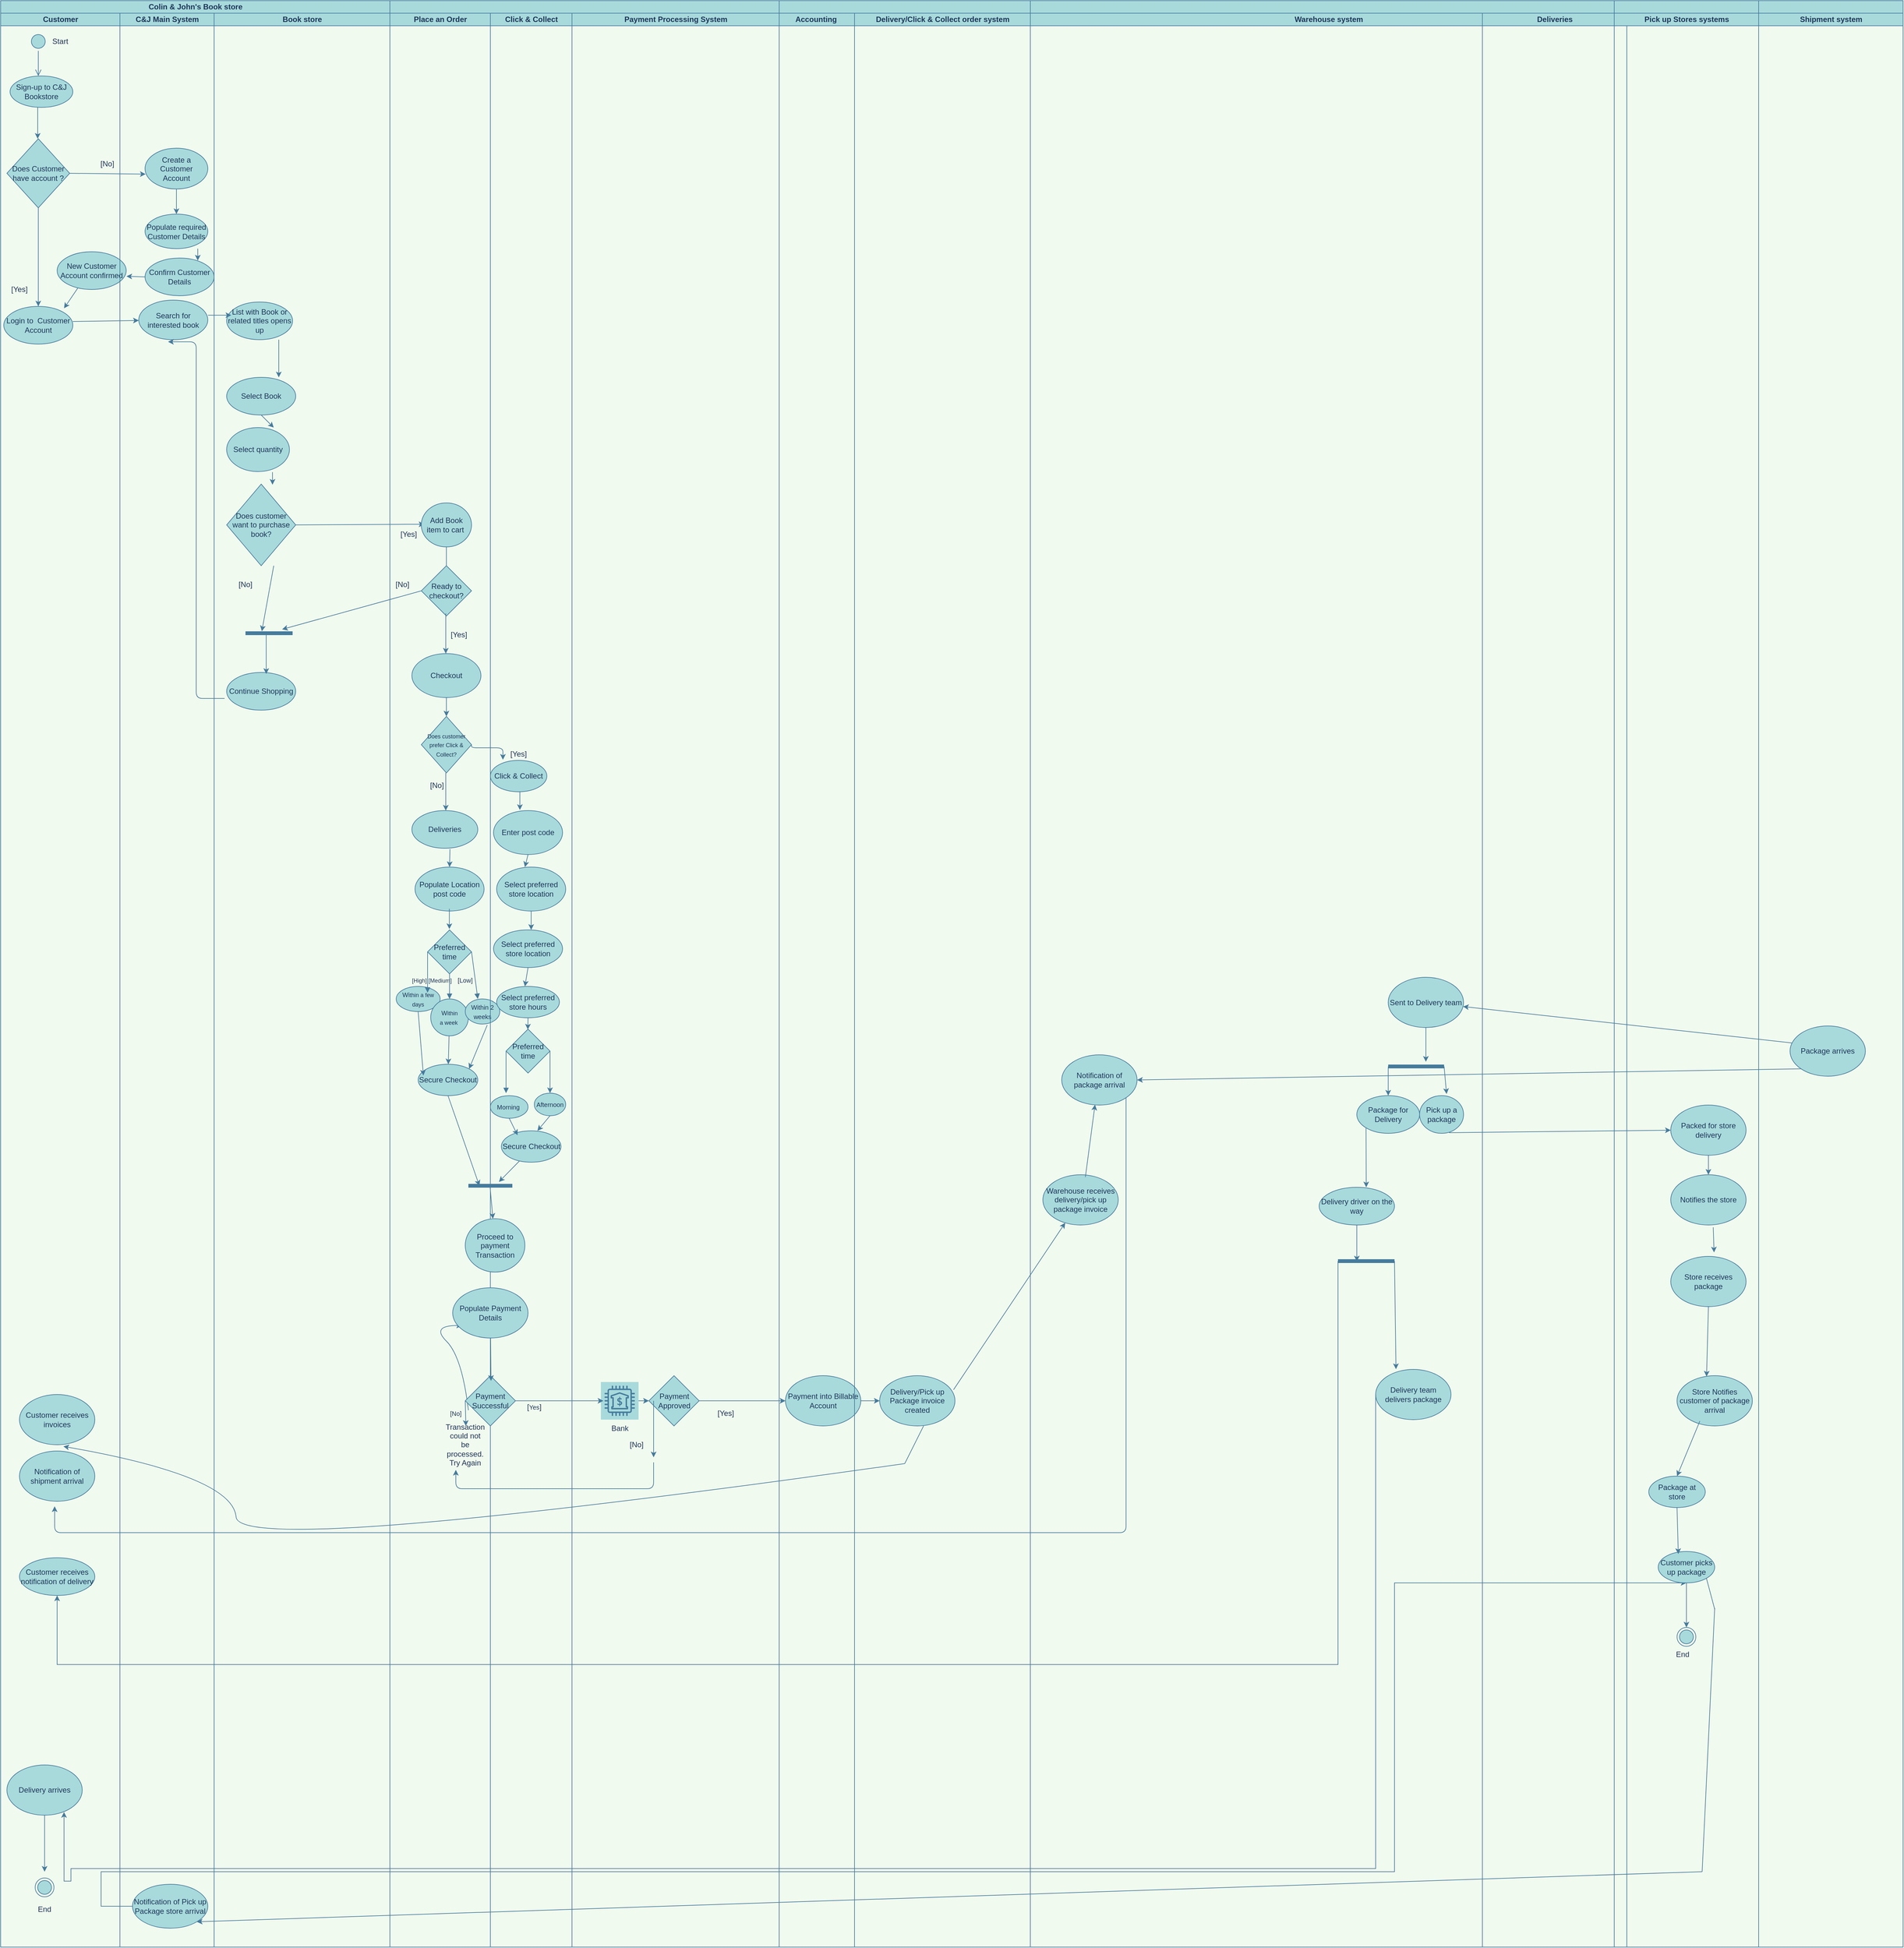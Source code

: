 <mxfile version="13.7.9" type="device"><diagram id="prtHgNgQTEPvFCAcTncT" name="Page-1"><mxGraphModel dx="1550" dy="929" grid="1" gridSize="10" guides="1" tooltips="1" connect="1" arrows="1" fold="1" page="1" pageScale="1" pageWidth="827" pageHeight="1169" background="#F1FAEE" math="0" shadow="0"><root><mxCell id="0"/><mxCell id="1" parent="0"/><mxCell id="qgsdmK3R5njy1r4Rrymt-30" value="" style="endArrow=classic;html=1;entryX=0.5;entryY=0;entryDx=0;entryDy=0;strokeColor=#457B9D;fontColor=#1D3557;labelBackgroundColor=#F1FAEE;" parent="1" edge="1"><mxGeometry width="50" height="50" relative="1" as="geometry"><mxPoint x="534" y="405" as="sourcePoint"/><mxPoint x="534" y="424" as="targetPoint"/></mxGeometry></mxCell><mxCell id="qgsdmK3R5njy1r4Rrymt-40" value="" style="endArrow=classic;html=1;strokeColor=#457B9D;fontColor=#1D3557;labelBackgroundColor=#F1FAEE;" parent="1" edge="1"><mxGeometry width="50" height="50" relative="1" as="geometry"><mxPoint x="663" y="550" as="sourcePoint"/><mxPoint x="663" y="610" as="targetPoint"/></mxGeometry></mxCell><mxCell id="qgsdmK3R5njy1r4Rrymt-55" value="" style="endArrow=classic;html=1;entryX=0.347;entryY=0.289;entryDx=0;entryDy=0;entryPerimeter=0;strokeColor=#457B9D;fontColor=#1D3557;labelBackgroundColor=#F1FAEE;" parent="1" target="qgsdmK3R5njy1r4Rrymt-74" edge="1"><mxGeometry width="50" height="50" relative="1" as="geometry"><mxPoint x="655" y="910" as="sourcePoint"/><mxPoint x="655.04" y="971.68" as="targetPoint"/></mxGeometry></mxCell><mxCell id="qgsdmK3R5njy1r4Rrymt-1" value="Colin &amp;amp; John's Book store" style="swimlane;html=1;childLayout=stackLayout;resizeParent=1;resizeParentMax=0;startSize=20;fillColor=#A8DADC;strokeColor=#457B9D;fontColor=#1D3557;" parent="1" vertex="1"><mxGeometry x="220" y="10" width="620" height="3100" as="geometry"/></mxCell><mxCell id="qgsdmK3R5njy1r4Rrymt-2" value="Customer" style="swimlane;html=1;startSize=20;fillColor=#A8DADC;strokeColor=#457B9D;fontColor=#1D3557;" parent="qgsdmK3R5njy1r4Rrymt-1" vertex="1"><mxGeometry y="20" width="190" height="3080" as="geometry"/></mxCell><mxCell id="qgsdmK3R5njy1r4Rrymt-65" value="[Yes]" style="text;html=1;strokeColor=none;fillColor=none;align=center;verticalAlign=middle;whiteSpace=wrap;rounded=0;fontColor=#1D3557;" parent="qgsdmK3R5njy1r4Rrymt-2" vertex="1"><mxGeometry x="10" y="430" width="40" height="20" as="geometry"/></mxCell><mxCell id="qgsdmK3R5njy1r4Rrymt-5" value="" style="ellipse;html=1;shape=startState;fillColor=#A8DADC;strokeColor=#457B9D;fontColor=#1D3557;" parent="qgsdmK3R5njy1r4Rrymt-2" vertex="1"><mxGeometry x="45" y="30" width="30" height="30" as="geometry"/></mxCell><mxCell id="qgsdmK3R5njy1r4Rrymt-10" value="Does Customer have account ?" style="rhombus;whiteSpace=wrap;html=1;fillColor=#A8DADC;strokeColor=#457B9D;fontColor=#1D3557;" parent="qgsdmK3R5njy1r4Rrymt-2" vertex="1"><mxGeometry x="10" y="200" width="100" height="110" as="geometry"/></mxCell><mxCell id="qgsdmK3R5njy1r4Rrymt-6" value="" style="edgeStyle=orthogonalEdgeStyle;html=1;verticalAlign=bottom;endArrow=open;endSize=8;strokeColor=#457B9D;fontColor=#1D3557;labelBackgroundColor=#F1FAEE;" parent="qgsdmK3R5njy1r4Rrymt-2" source="qgsdmK3R5njy1r4Rrymt-5" edge="1"><mxGeometry relative="1" as="geometry"><mxPoint x="60" y="100" as="targetPoint"/></mxGeometry></mxCell><mxCell id="qgsdmK3R5njy1r4Rrymt-293" value="" style="ellipse;html=1;shape=endState;fillColor=#A8DADC;strokeColor=#457B9D;fontColor=#1D3557;" parent="qgsdmK3R5njy1r4Rrymt-2" vertex="1"><mxGeometry x="55" y="2970" width="30" height="30" as="geometry"/></mxCell><mxCell id="qgsdmK3R5njy1r4Rrymt-8" value="Sign-up to C&amp;amp;J Bookstore" style="ellipse;whiteSpace=wrap;html=1;fillColor=#A8DADC;strokeColor=#457B9D;fontColor=#1D3557;" parent="qgsdmK3R5njy1r4Rrymt-2" vertex="1"><mxGeometry x="15" y="100" width="100" height="50" as="geometry"/></mxCell><mxCell id="qgsdmK3R5njy1r4Rrymt-11" value="" style="endArrow=classic;html=1;exitX=0.5;exitY=1;exitDx=0;exitDy=0;strokeColor=#457B9D;fontColor=#1D3557;labelBackgroundColor=#F1FAEE;" parent="qgsdmK3R5njy1r4Rrymt-2" edge="1"><mxGeometry width="50" height="50" relative="1" as="geometry"><mxPoint x="59" y="150" as="sourcePoint"/><mxPoint x="59" y="200" as="targetPoint"/></mxGeometry></mxCell><mxCell id="qgsdmK3R5njy1r4Rrymt-9" value="Login to&amp;nbsp; Customer Account" style="ellipse;whiteSpace=wrap;html=1;fillColor=#A8DADC;strokeColor=#457B9D;fontColor=#1D3557;" parent="qgsdmK3R5njy1r4Rrymt-2" vertex="1"><mxGeometry x="5" y="467" width="110" height="60" as="geometry"/></mxCell><mxCell id="qgsdmK3R5njy1r4Rrymt-292" value="" style="endArrow=classic;html=1;exitX=0.5;exitY=1;exitDx=0;exitDy=0;strokeColor=#457B9D;fontColor=#1D3557;labelBackgroundColor=#F1FAEE;" parent="qgsdmK3R5njy1r4Rrymt-2" source="qgsdmK3R5njy1r4Rrymt-263" edge="1"><mxGeometry width="50" height="50" relative="1" as="geometry"><mxPoint x="80" y="2960" as="sourcePoint"/><mxPoint x="70" y="2960" as="targetPoint"/></mxGeometry></mxCell><mxCell id="qgsdmK3R5njy1r4Rrymt-263" value="Delivery arrives" style="ellipse;whiteSpace=wrap;html=1;fillColor=#A8DADC;strokeColor=#457B9D;fontColor=#1D3557;" parent="qgsdmK3R5njy1r4Rrymt-2" vertex="1"><mxGeometry x="10" y="2790" width="120" height="80" as="geometry"/></mxCell><mxCell id="qgsdmK3R5njy1r4Rrymt-294" value="End" style="text;html=1;strokeColor=none;fillColor=none;align=center;verticalAlign=middle;whiteSpace=wrap;rounded=0;fontColor=#1D3557;" parent="qgsdmK3R5njy1r4Rrymt-2" vertex="1"><mxGeometry x="50" y="3010" width="40" height="20" as="geometry"/></mxCell><mxCell id="qgsdmK3R5njy1r4Rrymt-251" value="Customer receives notification of delivery" style="ellipse;whiteSpace=wrap;html=1;fillColor=#A8DADC;strokeColor=#457B9D;fontColor=#1D3557;" parent="qgsdmK3R5njy1r4Rrymt-2" vertex="1"><mxGeometry x="30" y="2460" width="120" height="60" as="geometry"/></mxCell><mxCell id="qgsdmK3R5njy1r4Rrymt-12" value="Start" style="text;html=1;strokeColor=none;fillColor=none;align=center;verticalAlign=middle;whiteSpace=wrap;rounded=0;fontColor=#1D3557;" parent="qgsdmK3R5njy1r4Rrymt-2" vertex="1"><mxGeometry x="75" y="35" width="40" height="20" as="geometry"/></mxCell><mxCell id="qgsdmK3R5njy1r4Rrymt-225" value="Notification of shipment arrival" style="ellipse;whiteSpace=wrap;html=1;fillColor=#A8DADC;strokeColor=#457B9D;fontColor=#1D3557;" parent="qgsdmK3R5njy1r4Rrymt-2" vertex="1"><mxGeometry x="30" y="2290" width="120" height="80" as="geometry"/></mxCell><mxCell id="qgsdmK3R5njy1r4Rrymt-31" value="New Customer Account confirmed" style="ellipse;whiteSpace=wrap;html=1;fillColor=#A8DADC;strokeColor=#457B9D;fontColor=#1D3557;" parent="qgsdmK3R5njy1r4Rrymt-2" vertex="1"><mxGeometry x="90" y="380" width="110" height="60" as="geometry"/></mxCell><mxCell id="qgsdmK3R5njy1r4Rrymt-28" value="" style="endArrow=classic;html=1;exitX=0.5;exitY=1;exitDx=0;exitDy=0;entryX=0.5;entryY=0;entryDx=0;entryDy=0;strokeColor=#457B9D;fontColor=#1D3557;labelBackgroundColor=#F1FAEE;" parent="qgsdmK3R5njy1r4Rrymt-2" source="qgsdmK3R5njy1r4Rrymt-10" target="qgsdmK3R5njy1r4Rrymt-9" edge="1"><mxGeometry width="50" height="50" relative="1" as="geometry"><mxPoint x="160" y="330" as="sourcePoint"/><mxPoint x="60" y="340" as="targetPoint"/></mxGeometry></mxCell><mxCell id="qgsdmK3R5njy1r4Rrymt-33" value="" style="endArrow=classic;html=1;exitX=0.3;exitY=0.961;exitDx=0;exitDy=0;exitPerimeter=0;strokeColor=#457B9D;fontColor=#1D3557;labelBackgroundColor=#F1FAEE;" parent="qgsdmK3R5njy1r4Rrymt-2" source="qgsdmK3R5njy1r4Rrymt-31" edge="1"><mxGeometry width="50" height="50" relative="1" as="geometry"><mxPoint x="160" y="450" as="sourcePoint"/><mxPoint x="101" y="470" as="targetPoint"/></mxGeometry></mxCell><mxCell id="qgsdmK3R5njy1r4Rrymt-66" value="[No]" style="text;html=1;strokeColor=none;fillColor=none;align=center;verticalAlign=middle;whiteSpace=wrap;rounded=0;fontColor=#1D3557;" parent="qgsdmK3R5njy1r4Rrymt-2" vertex="1"><mxGeometry x="150" y="230" width="40" height="20" as="geometry"/></mxCell><mxCell id="qgsdmK3R5njy1r4Rrymt-203" value="Customer receives invoices" style="ellipse;whiteSpace=wrap;html=1;fillColor=#A8DADC;strokeColor=#457B9D;fontColor=#1D3557;" parent="qgsdmK3R5njy1r4Rrymt-2" vertex="1"><mxGeometry x="30" y="2200" width="120" height="80" as="geometry"/></mxCell><mxCell id="qgsdmK3R5njy1r4Rrymt-3" value="C&amp;amp;J Main System" style="swimlane;html=1;startSize=20;fillColor=#A8DADC;strokeColor=#457B9D;fontColor=#1D3557;" parent="qgsdmK3R5njy1r4Rrymt-1" vertex="1"><mxGeometry x="190" y="20" width="150" height="3080" as="geometry"/></mxCell><mxCell id="qgsdmK3R5njy1r4Rrymt-36" value="Search for interested book" style="ellipse;whiteSpace=wrap;html=1;fillColor=#A8DADC;strokeColor=#457B9D;fontColor=#1D3557;" parent="qgsdmK3R5njy1r4Rrymt-3" vertex="1"><mxGeometry x="30" y="457" width="110" height="63" as="geometry"/></mxCell><mxCell id="qgsdmK3R5njy1r4Rrymt-26" value="Create a Customer Account" style="ellipse;whiteSpace=wrap;html=1;fillColor=#A8DADC;strokeColor=#457B9D;fontColor=#1D3557;" parent="qgsdmK3R5njy1r4Rrymt-3" vertex="1"><mxGeometry x="40" y="215" width="100" height="65" as="geometry"/></mxCell><mxCell id="qgsdmK3R5njy1r4Rrymt-14" value="Populate required Customer Details" style="ellipse;whiteSpace=wrap;html=1;fillColor=#A8DADC;strokeColor=#457B9D;fontColor=#1D3557;" parent="qgsdmK3R5njy1r4Rrymt-3" vertex="1"><mxGeometry x="40" y="320" width="100" height="55" as="geometry"/></mxCell><mxCell id="qgsdmK3R5njy1r4Rrymt-27" value="" style="endArrow=classic;html=1;entryX=0.5;entryY=0;entryDx=0;entryDy=0;exitX=0.5;exitY=1;exitDx=0;exitDy=0;strokeColor=#457B9D;fontColor=#1D3557;labelBackgroundColor=#F1FAEE;" parent="qgsdmK3R5njy1r4Rrymt-3" source="qgsdmK3R5njy1r4Rrymt-26" target="qgsdmK3R5njy1r4Rrymt-14" edge="1"><mxGeometry width="50" height="50" relative="1" as="geometry"><mxPoint x="30" y="240" as="sourcePoint"/><mxPoint x="80" y="190" as="targetPoint"/></mxGeometry></mxCell><mxCell id="qgsdmK3R5njy1r4Rrymt-7" value="Confirm Customer Details" style="ellipse;whiteSpace=wrap;html=1;fillColor=#A8DADC;strokeColor=#457B9D;fontColor=#1D3557;" parent="qgsdmK3R5njy1r4Rrymt-3" vertex="1"><mxGeometry x="40" y="390" width="110" height="60" as="geometry"/></mxCell><mxCell id="qgsdmK3R5njy1r4Rrymt-4" value="Book store" style="swimlane;html=1;startSize=20;fillColor=#A8DADC;strokeColor=#457B9D;fontColor=#1D3557;" parent="qgsdmK3R5njy1r4Rrymt-1" vertex="1"><mxGeometry x="340" y="20" width="280" height="3080" as="geometry"/></mxCell><mxCell id="qgsdmK3R5njy1r4Rrymt-63" value="[No]" style="text;html=1;strokeColor=none;fillColor=none;align=center;verticalAlign=middle;whiteSpace=wrap;rounded=0;fontColor=#1D3557;" parent="qgsdmK3R5njy1r4Rrymt-4" vertex="1"><mxGeometry x="30" y="900" width="40" height="20" as="geometry"/></mxCell><mxCell id="qgsdmK3R5njy1r4Rrymt-37" value="List with Book or related titles opens up" style="ellipse;whiteSpace=wrap;html=1;fillColor=#A8DADC;strokeColor=#457B9D;fontColor=#1D3557;" parent="qgsdmK3R5njy1r4Rrymt-4" vertex="1"><mxGeometry x="20" y="460" width="105" height="60" as="geometry"/></mxCell><mxCell id="qgsdmK3R5njy1r4Rrymt-43" value="Select Book" style="ellipse;whiteSpace=wrap;html=1;fillColor=#A8DADC;strokeColor=#457B9D;fontColor=#1D3557;" parent="qgsdmK3R5njy1r4Rrymt-4" vertex="1"><mxGeometry x="20" y="580" width="110" height="60" as="geometry"/></mxCell><mxCell id="qgsdmK3R5njy1r4Rrymt-53" value="Does customer want to purchase book?" style="rhombus;whiteSpace=wrap;html=1;fillColor=#A8DADC;strokeColor=#457B9D;fontColor=#1D3557;" parent="qgsdmK3R5njy1r4Rrymt-4" vertex="1"><mxGeometry x="20" y="750" width="110" height="130" as="geometry"/></mxCell><mxCell id="qgsdmK3R5njy1r4Rrymt-59" value="Select quantity" style="ellipse;whiteSpace=wrap;html=1;fillColor=#A8DADC;strokeColor=#457B9D;fontColor=#1D3557;" parent="qgsdmK3R5njy1r4Rrymt-4" vertex="1"><mxGeometry x="20" y="660" width="100" height="70" as="geometry"/></mxCell><mxCell id="qgsdmK3R5njy1r4Rrymt-74" value="" style="shape=line;html=1;strokeWidth=6;fillColor=#A8DADC;strokeColor=#457B9D;fontColor=#1D3557;" parent="qgsdmK3R5njy1r4Rrymt-4" vertex="1"><mxGeometry x="50" y="980" width="75" height="15" as="geometry"/></mxCell><mxCell id="qgsdmK3R5njy1r4Rrymt-44" value="Continue Shopping" style="ellipse;whiteSpace=wrap;html=1;fillColor=#A8DADC;strokeColor=#457B9D;fontColor=#1D3557;" parent="qgsdmK3R5njy1r4Rrymt-4" vertex="1"><mxGeometry x="20" y="1050" width="110" height="60" as="geometry"/></mxCell><mxCell id="qgsdmK3R5njy1r4Rrymt-76" value="" style="endArrow=classic;html=1;entryX=0.573;entryY=0.039;entryDx=0;entryDy=0;entryPerimeter=0;strokeColor=#457B9D;fontColor=#1D3557;labelBackgroundColor=#F1FAEE;" parent="qgsdmK3R5njy1r4Rrymt-4" target="qgsdmK3R5njy1r4Rrymt-44" edge="1"><mxGeometry width="50" height="50" relative="1" as="geometry"><mxPoint x="83" y="988" as="sourcePoint"/><mxPoint x="140" y="1110" as="targetPoint"/></mxGeometry></mxCell><mxCell id="qgsdmK3R5njy1r4Rrymt-13" value="" style="endArrow=classic;html=1;exitX=1;exitY=0.5;exitDx=0;exitDy=0;entryX=0.01;entryY=0.636;entryDx=0;entryDy=0;entryPerimeter=0;strokeColor=#457B9D;fontColor=#1D3557;labelBackgroundColor=#F1FAEE;" parent="qgsdmK3R5njy1r4Rrymt-1" source="qgsdmK3R5njy1r4Rrymt-10" target="qgsdmK3R5njy1r4Rrymt-26" edge="1"><mxGeometry width="50" height="50" relative="1" as="geometry"><mxPoint x="160" y="290" as="sourcePoint"/><mxPoint x="170" y="275" as="targetPoint"/></mxGeometry></mxCell><mxCell id="qgsdmK3R5njy1r4Rrymt-32" value="" style="endArrow=classic;html=1;exitX=0;exitY=0.5;exitDx=0;exitDy=0;entryX=1.003;entryY=0.65;entryDx=0;entryDy=0;entryPerimeter=0;strokeColor=#457B9D;fontColor=#1D3557;labelBackgroundColor=#F1FAEE;" parent="qgsdmK3R5njy1r4Rrymt-1" source="qgsdmK3R5njy1r4Rrymt-7" target="qgsdmK3R5njy1r4Rrymt-31" edge="1"><mxGeometry width="50" height="50" relative="1" as="geometry"><mxPoint x="160" y="350" as="sourcePoint"/><mxPoint x="210" y="300" as="targetPoint"/></mxGeometry></mxCell><mxCell id="qgsdmK3R5njy1r4Rrymt-35" value="" style="endArrow=classic;html=1;strokeColor=#457B9D;fontColor=#1D3557;labelBackgroundColor=#F1FAEE;" parent="qgsdmK3R5njy1r4Rrymt-1" target="qgsdmK3R5njy1r4Rrymt-36" edge="1"><mxGeometry width="50" height="50" relative="1" as="geometry"><mxPoint x="115" y="511" as="sourcePoint"/><mxPoint x="250" y="517" as="targetPoint"/></mxGeometry></mxCell><mxCell id="qgsdmK3R5njy1r4Rrymt-39" value="" style="endArrow=classic;html=1;exitX=1.003;exitY=0.381;exitDx=0;exitDy=0;exitPerimeter=0;entryX=0.07;entryY=0.35;entryDx=0;entryDy=0;entryPerimeter=0;strokeColor=#457B9D;fontColor=#1D3557;labelBackgroundColor=#F1FAEE;" parent="qgsdmK3R5njy1r4Rrymt-1" source="qgsdmK3R5njy1r4Rrymt-36" target="qgsdmK3R5njy1r4Rrymt-37" edge="1"><mxGeometry width="50" height="50" relative="1" as="geometry"><mxPoint x="440" y="440" as="sourcePoint"/><mxPoint x="490" y="390" as="targetPoint"/></mxGeometry></mxCell><mxCell id="qgsdmK3R5njy1r4Rrymt-133" value="" style="edgeStyle=elbowEdgeStyle;elbow=horizontal;endArrow=classic;html=1;exitX=-0.03;exitY=0.689;exitDx=0;exitDy=0;exitPerimeter=0;entryX=0.424;entryY=1.053;entryDx=0;entryDy=0;entryPerimeter=0;strokeColor=#457B9D;fontColor=#1D3557;labelBackgroundColor=#F1FAEE;" parent="qgsdmK3R5njy1r4Rrymt-1" source="qgsdmK3R5njy1r4Rrymt-44" target="qgsdmK3R5njy1r4Rrymt-36" edge="1"><mxGeometry width="50" height="50" relative="1" as="geometry"><mxPoint x="220" y="590" as="sourcePoint"/><mxPoint x="260" y="600" as="targetPoint"/></mxGeometry></mxCell><mxCell id="qgsdmK3R5njy1r4Rrymt-67" value="" style="endArrow=classic;html=1;exitX=0;exitY=0.5;exitDx=0;exitDy=0;entryX=0.778;entryY=0.089;entryDx=0;entryDy=0;entryPerimeter=0;strokeColor=#457B9D;fontColor=#1D3557;labelBackgroundColor=#F1FAEE;" parent="1" source="qgsdmK3R5njy1r4Rrymt-61" target="qgsdmK3R5njy1r4Rrymt-74" edge="1"><mxGeometry width="50" height="50" relative="1" as="geometry"><mxPoint x="710" y="960" as="sourcePoint"/><mxPoint x="700" y="980" as="targetPoint"/></mxGeometry></mxCell><mxCell id="qgsdmK3R5njy1r4Rrymt-77" value="" style="endArrow=classic;html=1;exitX=0.5;exitY=1;exitDx=0;exitDy=0;strokeColor=#457B9D;fontColor=#1D3557;labelBackgroundColor=#F1FAEE;" parent="1" source="qgsdmK3R5njy1r4Rrymt-43" edge="1"><mxGeometry width="50" height="50" relative="1" as="geometry"><mxPoint x="670" y="900" as="sourcePoint"/><mxPoint x="655" y="690" as="targetPoint"/></mxGeometry></mxCell><mxCell id="qgsdmK3R5njy1r4Rrymt-78" value="" style="endArrow=classic;html=1;exitX=0.5;exitY=1;exitDx=0;exitDy=0;strokeColor=#457B9D;fontColor=#1D3557;labelBackgroundColor=#F1FAEE;" parent="1" edge="1"><mxGeometry width="50" height="50" relative="1" as="geometry"><mxPoint x="653" y="761" as="sourcePoint"/><mxPoint x="653" y="781" as="targetPoint"/></mxGeometry></mxCell><mxCell id="qgsdmK3R5njy1r4Rrymt-85" value="" style="edgeStyle=segmentEdgeStyle;endArrow=classic;html=1;strokeColor=#457B9D;fontColor=#1D3557;labelBackgroundColor=#F1FAEE;" parent="1" edge="1"><mxGeometry width="50" height="50" relative="1" as="geometry"><mxPoint x="970" y="1195" as="sourcePoint"/><mxPoint x="1020" y="1219" as="targetPoint"/><Array as="points"><mxPoint x="970" y="1200"/><mxPoint x="1020" y="1200"/></Array></mxGeometry></mxCell><mxCell id="qgsdmK3R5njy1r4Rrymt-49" value="" style="swimlane;html=1;childLayout=stackLayout;resizeParent=1;resizeParentMax=0;startSize=20;fillColor=#A8DADC;strokeColor=#457B9D;fontColor=#1D3557;" parent="1" vertex="1"><mxGeometry x="840" y="10" width="620" height="3100" as="geometry"/></mxCell><mxCell id="qgsdmK3R5njy1r4Rrymt-50" value="Place an Order" style="swimlane;html=1;startSize=20;fillColor=#A8DADC;strokeColor=#457B9D;fontColor=#1D3557;" parent="qgsdmK3R5njy1r4Rrymt-49" vertex="1"><mxGeometry y="20" width="160" height="3080" as="geometry"/></mxCell><mxCell id="qgsdmK3R5njy1r4Rrymt-68" value="[No]" style="text;html=1;strokeColor=none;fillColor=none;align=center;verticalAlign=middle;whiteSpace=wrap;rounded=0;fontColor=#1D3557;" parent="qgsdmK3R5njy1r4Rrymt-50" vertex="1"><mxGeometry y="900" width="40" height="20" as="geometry"/></mxCell><mxCell id="qgsdmK3R5njy1r4Rrymt-56" value="" style="endArrow=classic;html=1;exitX=1;exitY=0.5;exitDx=0;exitDy=0;strokeColor=#457B9D;fontColor=#1D3557;labelBackgroundColor=#F1FAEE;" parent="qgsdmK3R5njy1r4Rrymt-50" source="qgsdmK3R5njy1r4Rrymt-53" edge="1"><mxGeometry width="50" height="50" relative="1" as="geometry"><mxPoint y="814" as="sourcePoint"/><mxPoint x="55" y="814" as="targetPoint"/><Array as="points"><mxPoint x="35" y="814"/></Array></mxGeometry></mxCell><mxCell id="qgsdmK3R5njy1r4Rrymt-64" value="[Yes]" style="text;html=1;strokeColor=none;fillColor=none;align=center;verticalAlign=middle;whiteSpace=wrap;rounded=0;fontColor=#1D3557;" parent="qgsdmK3R5njy1r4Rrymt-50" vertex="1"><mxGeometry x="10" y="820" width="40" height="20" as="geometry"/></mxCell><mxCell id="qgsdmK3R5njy1r4Rrymt-82" value="" style="endArrow=classic;html=1;exitX=0.5;exitY=1;exitDx=0;exitDy=0;entryX=0.5;entryY=0;entryDx=0;entryDy=0;strokeColor=#457B9D;fontColor=#1D3557;labelBackgroundColor=#F1FAEE;" parent="qgsdmK3R5njy1r4Rrymt-50" source="qgsdmK3R5njy1r4Rrymt-79" target="qgsdmK3R5njy1r4Rrymt-80" edge="1"><mxGeometry width="50" height="50" relative="1" as="geometry"><mxPoint x="20" y="1150" as="sourcePoint"/><mxPoint x="70" y="1100" as="targetPoint"/></mxGeometry></mxCell><mxCell id="qgsdmK3R5njy1r4Rrymt-87" value="" style="endArrow=classic;html=1;strokeColor=#457B9D;fontColor=#1D3557;labelBackgroundColor=#F1FAEE;" parent="qgsdmK3R5njy1r4Rrymt-50" edge="1"><mxGeometry width="50" height="50" relative="1" as="geometry"><mxPoint x="89" y="1210" as="sourcePoint"/><mxPoint x="89" y="1270" as="targetPoint"/></mxGeometry></mxCell><mxCell id="qgsdmK3R5njy1r4Rrymt-131" value="&lt;font style=&quot;font-size: 9px&quot;&gt;[High]&lt;/font&gt;" style="text;html=1;strokeColor=none;fillColor=none;align=center;verticalAlign=middle;whiteSpace=wrap;rounded=0;fontColor=#1D3557;" parent="qgsdmK3R5njy1r4Rrymt-50" vertex="1"><mxGeometry x="27" y="1530" width="40" height="20" as="geometry"/></mxCell><mxCell id="qgsdmK3R5njy1r4Rrymt-104" value="&lt;font style=&quot;font-size: 10px&quot;&gt;Wi&lt;/font&gt;&lt;font style=&quot;font-size: 9px&quot;&gt;thin a few days&lt;/font&gt;" style="ellipse;whiteSpace=wrap;html=1;fillColor=#A8DADC;strokeColor=#457B9D;fontColor=#1D3557;" parent="qgsdmK3R5njy1r4Rrymt-50" vertex="1"><mxGeometry x="10" y="1550" width="70" height="40" as="geometry"/></mxCell><mxCell id="qgsdmK3R5njy1r4Rrymt-101" value="" style="endArrow=block;endFill=1;endSize=6;html=1;exitX=0;exitY=0.5;exitDx=0;exitDy=0;strokeColor=#457B9D;fontColor=#1D3557;labelBackgroundColor=#F1FAEE;" parent="qgsdmK3R5njy1r4Rrymt-50" source="qgsdmK3R5njy1r4Rrymt-130" edge="1"><mxGeometry width="100" relative="1" as="geometry"><mxPoint x="43.4" y="1572.33" as="sourcePoint"/><mxPoint x="60" y="1560" as="targetPoint"/></mxGeometry></mxCell><mxCell id="qgsdmK3R5njy1r4Rrymt-103" value="" style="endArrow=block;endFill=1;endSize=6;html=1;exitX=1;exitY=0.5;exitDx=0;exitDy=0;strokeColor=#457B9D;fontColor=#1D3557;labelBackgroundColor=#F1FAEE;" parent="qgsdmK3R5njy1r4Rrymt-50" source="qgsdmK3R5njy1r4Rrymt-130" edge="1"><mxGeometry width="100" relative="1" as="geometry"><mxPoint x="114.3" y="1572" as="sourcePoint"/><mxPoint x="140" y="1570" as="targetPoint"/></mxGeometry></mxCell><mxCell id="qgsdmK3R5njy1r4Rrymt-102" value="" style="endArrow=block;endFill=1;endSize=6;html=1;exitX=0.5;exitY=1;exitDx=0;exitDy=0;strokeColor=#457B9D;fontColor=#1D3557;labelBackgroundColor=#F1FAEE;" parent="qgsdmK3R5njy1r4Rrymt-50" source="qgsdmK3R5njy1r4Rrymt-130" edge="1"><mxGeometry width="100" relative="1" as="geometry"><mxPoint x="75.286" y="1575" as="sourcePoint"/><mxPoint x="95" y="1570" as="targetPoint"/></mxGeometry></mxCell><mxCell id="qgsdmK3R5njy1r4Rrymt-134" value="&lt;font style=&quot;font-size: 9px&quot;&gt;[Medium]&lt;/font&gt;" style="text;html=1;strokeColor=none;fillColor=none;align=center;verticalAlign=middle;whiteSpace=wrap;rounded=0;fontColor=#1D3557;" parent="qgsdmK3R5njy1r4Rrymt-50" vertex="1"><mxGeometry x="60" y="1530" width="40" height="20" as="geometry"/></mxCell><mxCell id="qgsdmK3R5njy1r4Rrymt-105" value="&lt;font style=&quot;font-size: 10px&quot;&gt;W&lt;/font&gt;&lt;font style=&quot;font-size: 9px&quot;&gt;ithin&lt;br&gt;a week&amp;nbsp;&lt;/font&gt;" style="ellipse;whiteSpace=wrap;html=1;direction=south;fillColor=#A8DADC;strokeColor=#457B9D;fontColor=#1D3557;" parent="qgsdmK3R5njy1r4Rrymt-50" vertex="1"><mxGeometry x="65" y="1570" width="60" height="58.75" as="geometry"/></mxCell><mxCell id="qgsdmK3R5njy1r4Rrymt-93" value="Populate Location post code" style="ellipse;whiteSpace=wrap;html=1;fillColor=#A8DADC;strokeColor=#457B9D;fontColor=#1D3557;" parent="qgsdmK3R5njy1r4Rrymt-50" vertex="1"><mxGeometry x="40" y="1360" width="110" height="70" as="geometry"/></mxCell><mxCell id="qgsdmK3R5njy1r4Rrymt-88" value="[No]" style="text;html=1;strokeColor=none;fillColor=none;align=center;verticalAlign=middle;whiteSpace=wrap;rounded=0;fontColor=#1D3557;" parent="qgsdmK3R5njy1r4Rrymt-50" vertex="1"><mxGeometry x="55" y="1220" width="40" height="20" as="geometry"/></mxCell><mxCell id="qgsdmK3R5njy1r4Rrymt-89" value="Deliveries" style="ellipse;whiteSpace=wrap;html=1;fillColor=#A8DADC;strokeColor=#457B9D;fontColor=#1D3557;" parent="qgsdmK3R5njy1r4Rrymt-50" vertex="1"><mxGeometry x="35" y="1270" width="105" height="60" as="geometry"/></mxCell><mxCell id="qgsdmK3R5njy1r4Rrymt-57" value="Add Book item to cart&amp;nbsp;" style="ellipse;whiteSpace=wrap;html=1;fillColor=#A8DADC;strokeColor=#457B9D;fontColor=#1D3557;" parent="qgsdmK3R5njy1r4Rrymt-50" vertex="1"><mxGeometry x="50" y="780" width="80" height="70" as="geometry"/></mxCell><mxCell id="qgsdmK3R5njy1r4Rrymt-62" value="" style="endArrow=none;html=1;entryX=0.5;entryY=1;entryDx=0;entryDy=0;strokeColor=#457B9D;fontColor=#1D3557;labelBackgroundColor=#F1FAEE;" parent="qgsdmK3R5njy1r4Rrymt-50" source="qgsdmK3R5njy1r4Rrymt-61" target="qgsdmK3R5njy1r4Rrymt-57" edge="1"><mxGeometry width="50" height="50" relative="1" as="geometry"><mxPoint x="-50" y="840" as="sourcePoint"/><mxPoint y="790" as="targetPoint"/></mxGeometry></mxCell><mxCell id="qgsdmK3R5njy1r4Rrymt-61" value="Ready to checkout?" style="rhombus;whiteSpace=wrap;html=1;fillColor=#A8DADC;strokeColor=#457B9D;fontColor=#1D3557;" parent="qgsdmK3R5njy1r4Rrymt-50" vertex="1"><mxGeometry x="50" y="880" width="80" height="80" as="geometry"/></mxCell><mxCell id="qgsdmK3R5njy1r4Rrymt-71" value="" style="endArrow=classic;html=1;strokeColor=#457B9D;fontColor=#1D3557;labelBackgroundColor=#F1FAEE;" parent="qgsdmK3R5njy1r4Rrymt-50" edge="1"><mxGeometry width="50" height="50" relative="1" as="geometry"><mxPoint x="89" y="956" as="sourcePoint"/><mxPoint x="89" y="1020" as="targetPoint"/></mxGeometry></mxCell><mxCell id="qgsdmK3R5njy1r4Rrymt-79" value="Checkout" style="ellipse;whiteSpace=wrap;html=1;fillColor=#A8DADC;strokeColor=#457B9D;fontColor=#1D3557;" parent="qgsdmK3R5njy1r4Rrymt-50" vertex="1"><mxGeometry x="35" y="1020" width="110" height="70" as="geometry"/></mxCell><mxCell id="qgsdmK3R5njy1r4Rrymt-80" value="&lt;font style=&quot;font-size: 9px&quot;&gt;Does customer prefer Click &amp;amp; Collect?&lt;/font&gt;" style="rhombus;whiteSpace=wrap;html=1;fillColor=#A8DADC;strokeColor=#457B9D;fontColor=#1D3557;" parent="qgsdmK3R5njy1r4Rrymt-50" vertex="1"><mxGeometry x="50" y="1120" width="80" height="90" as="geometry"/></mxCell><mxCell id="qgsdmK3R5njy1r4Rrymt-130" value="Preferred time" style="rhombus;whiteSpace=wrap;html=1;fillColor=#A8DADC;strokeColor=#457B9D;fontColor=#1D3557;" parent="qgsdmK3R5njy1r4Rrymt-50" vertex="1"><mxGeometry x="60" y="1460" width="70" height="70" as="geometry"/></mxCell><mxCell id="qgsdmK3R5njy1r4Rrymt-158" value="Secure Checkout" style="ellipse;whiteSpace=wrap;html=1;fillColor=#A8DADC;strokeColor=#457B9D;fontColor=#1D3557;" parent="qgsdmK3R5njy1r4Rrymt-50" vertex="1"><mxGeometry x="45" y="1674" width="95" height="50" as="geometry"/></mxCell><mxCell id="qgsdmK3R5njy1r4Rrymt-168" value="" style="curved=1;endArrow=classic;html=1;exitX=1;exitY=0.25;exitDx=0;exitDy=0;strokeColor=#457B9D;fontColor=#1D3557;labelBackgroundColor=#F1FAEE;" parent="qgsdmK3R5njy1r4Rrymt-50" source="qgsdmK3R5njy1r4Rrymt-170" edge="1"><mxGeometry width="50" height="50" relative="1" as="geometry"><mxPoint x="90" y="2260" as="sourcePoint"/><mxPoint x="115" y="2090" as="targetPoint"/><Array as="points"><mxPoint x="115" y="2140"/><mxPoint x="65" y="2090"/></Array></mxGeometry></mxCell><mxCell id="qgsdmK3R5njy1r4Rrymt-72" value="[Yes]" style="text;html=1;strokeColor=none;fillColor=none;align=center;verticalAlign=middle;whiteSpace=wrap;rounded=0;fontColor=#1D3557;" parent="qgsdmK3R5njy1r4Rrymt-50" vertex="1"><mxGeometry x="90" y="980" width="40" height="20" as="geometry"/></mxCell><mxCell id="qgsdmK3R5njy1r4Rrymt-94" value="" style="endArrow=classic;html=1;exitX=0.578;exitY=1.022;exitDx=0;exitDy=0;exitPerimeter=0;entryX=0.5;entryY=0;entryDx=0;entryDy=0;strokeColor=#457B9D;fontColor=#1D3557;labelBackgroundColor=#F1FAEE;" parent="qgsdmK3R5njy1r4Rrymt-50" source="qgsdmK3R5njy1r4Rrymt-89" target="qgsdmK3R5njy1r4Rrymt-93" edge="1"><mxGeometry width="50" height="50" relative="1" as="geometry"><mxPoint x="-70" y="1380" as="sourcePoint"/><mxPoint x="-20" y="1330" as="targetPoint"/></mxGeometry></mxCell><mxCell id="qgsdmK3R5njy1r4Rrymt-97" value="" style="endArrow=classic;html=1;exitX=0.57;exitY=0.948;exitDx=0;exitDy=0;exitPerimeter=0;entryX=0.638;entryY=-0.019;entryDx=0;entryDy=0;entryPerimeter=0;strokeColor=#457B9D;fontColor=#1D3557;labelBackgroundColor=#F1FAEE;" parent="qgsdmK3R5njy1r4Rrymt-50" edge="1"><mxGeometry width="50" height="50" relative="1" as="geometry"><mxPoint x="94.7" y="1426.36" as="sourcePoint"/><mxPoint x="94.68" y="1458.67" as="targetPoint"/></mxGeometry></mxCell><mxCell id="qgsdmK3R5njy1r4Rrymt-170" value="&lt;font size=&quot;1&quot;&gt;[No]&lt;/font&gt;" style="text;html=1;strokeColor=none;fillColor=none;align=center;verticalAlign=middle;whiteSpace=wrap;rounded=0;fontColor=#1D3557;" parent="qgsdmK3R5njy1r4Rrymt-50" vertex="1"><mxGeometry x="85" y="2220" width="40" height="20" as="geometry"/></mxCell><mxCell id="qgsdmK3R5njy1r4Rrymt-110" value="&lt;span style=&quot;font-size: 10px&quot;&gt;Within 2 weeks&lt;/span&gt;" style="ellipse;whiteSpace=wrap;html=1;fillColor=#A8DADC;strokeColor=#457B9D;fontColor=#1D3557;" parent="qgsdmK3R5njy1r4Rrymt-50" vertex="1"><mxGeometry x="120" y="1570" width="55" height="40" as="geometry"/></mxCell><mxCell id="qgsdmK3R5njy1r4Rrymt-159" value="" style="endArrow=classic;html=1;exitX=0.5;exitY=1;exitDx=0;exitDy=0;entryX=0.088;entryY=0.36;entryDx=0;entryDy=0;entryPerimeter=0;strokeColor=#457B9D;fontColor=#1D3557;labelBackgroundColor=#F1FAEE;" parent="qgsdmK3R5njy1r4Rrymt-50" source="qgsdmK3R5njy1r4Rrymt-104" target="qgsdmK3R5njy1r4Rrymt-158" edge="1"><mxGeometry width="50" height="50" relative="1" as="geometry"><mxPoint x="-90" y="1780" as="sourcePoint"/><mxPoint x="-40" y="1730" as="targetPoint"/></mxGeometry></mxCell><mxCell id="qgsdmK3R5njy1r4Rrymt-157" value="" style="endArrow=classic;html=1;strokeColor=#457B9D;fontColor=#1D3557;labelBackgroundColor=#F1FAEE;" parent="qgsdmK3R5njy1r4Rrymt-50" source="qgsdmK3R5njy1r4Rrymt-105" edge="1"><mxGeometry width="50" height="50" relative="1" as="geometry"><mxPoint x="-90" y="1780" as="sourcePoint"/><mxPoint x="93" y="1674" as="targetPoint"/></mxGeometry></mxCell><mxCell id="qgsdmK3R5njy1r4Rrymt-156" value="" style="endArrow=classic;html=1;exitX=0.636;exitY=1.042;exitDx=0;exitDy=0;exitPerimeter=0;entryX=1;entryY=0;entryDx=0;entryDy=0;strokeColor=#457B9D;fontColor=#1D3557;labelBackgroundColor=#F1FAEE;" parent="qgsdmK3R5njy1r4Rrymt-50" source="qgsdmK3R5njy1r4Rrymt-110" target="qgsdmK3R5njy1r4Rrymt-158" edge="1"><mxGeometry width="50" height="50" relative="1" as="geometry"><mxPoint x="-90" y="1780" as="sourcePoint"/><mxPoint x="-40" y="1730" as="targetPoint"/></mxGeometry></mxCell><mxCell id="qgsdmK3R5njy1r4Rrymt-51" value="Click &amp;amp; Collect" style="swimlane;html=1;startSize=20;fillColor=#A8DADC;strokeColor=#457B9D;fontColor=#1D3557;" parent="qgsdmK3R5njy1r4Rrymt-49" vertex="1"><mxGeometry x="160" y="20" width="130" height="3080" as="geometry"/></mxCell><mxCell id="qgsdmK3R5njy1r4Rrymt-128" value="" style="shape=line;html=1;strokeWidth=6;fillColor=#A8DADC;strokeColor=#457B9D;fontColor=#1D3557;" parent="qgsdmK3R5njy1r4Rrymt-51" vertex="1"><mxGeometry x="-35" y="1860" width="70" height="15" as="geometry"/></mxCell><mxCell id="qgsdmK3R5njy1r4Rrymt-164" value="Payment Successful" style="rhombus;whiteSpace=wrap;html=1;fillColor=#A8DADC;strokeColor=#457B9D;fontColor=#1D3557;" parent="qgsdmK3R5njy1r4Rrymt-51" vertex="1"><mxGeometry x="-40" y="2170" width="80" height="80" as="geometry"/></mxCell><mxCell id="qgsdmK3R5njy1r4Rrymt-119" value="&lt;font style=&quot;font-size: 10px&quot;&gt;Morning&amp;nbsp;&lt;/font&gt;" style="ellipse;whiteSpace=wrap;html=1;fillColor=#A8DADC;strokeColor=#457B9D;fontColor=#1D3557;" parent="qgsdmK3R5njy1r4Rrymt-51" vertex="1"><mxGeometry y="1724" width="60" height="36" as="geometry"/></mxCell><mxCell id="qgsdmK3R5njy1r4Rrymt-113" value="Select preferred store hours" style="ellipse;whiteSpace=wrap;html=1;fillColor=#A8DADC;strokeColor=#457B9D;fontColor=#1D3557;" parent="qgsdmK3R5njy1r4Rrymt-51" vertex="1"><mxGeometry x="10" y="1550" width="100" height="50" as="geometry"/></mxCell><mxCell id="qgsdmK3R5njy1r4Rrymt-92" value="Click &amp;amp; Collect" style="ellipse;whiteSpace=wrap;html=1;fillColor=#A8DADC;strokeColor=#457B9D;fontColor=#1D3557;" parent="qgsdmK3R5njy1r4Rrymt-51" vertex="1"><mxGeometry y="1190" width="90" height="50" as="geometry"/></mxCell><mxCell id="qgsdmK3R5njy1r4Rrymt-86" value="[Yes]" style="text;html=1;strokeColor=none;fillColor=none;align=center;verticalAlign=middle;whiteSpace=wrap;rounded=0;fontColor=#1D3557;" parent="qgsdmK3R5njy1r4Rrymt-51" vertex="1"><mxGeometry x="25" y="1170" width="40" height="20" as="geometry"/></mxCell><mxCell id="qgsdmK3R5njy1r4Rrymt-95" value="Enter post code" style="ellipse;whiteSpace=wrap;html=1;fillColor=#A8DADC;strokeColor=#457B9D;fontColor=#1D3557;" parent="qgsdmK3R5njy1r4Rrymt-51" vertex="1"><mxGeometry x="5" y="1270" width="110" height="70" as="geometry"/></mxCell><mxCell id="qgsdmK3R5njy1r4Rrymt-106" value="" style="endArrow=classic;html=1;entryX=0.382;entryY=-0.014;entryDx=0;entryDy=0;entryPerimeter=0;strokeColor=#457B9D;fontColor=#1D3557;labelBackgroundColor=#F1FAEE;" parent="qgsdmK3R5njy1r4Rrymt-51" target="qgsdmK3R5njy1r4Rrymt-95" edge="1"><mxGeometry width="50" height="50" relative="1" as="geometry"><mxPoint x="47" y="1240" as="sourcePoint"/><mxPoint x="45" y="1180" as="targetPoint"/></mxGeometry></mxCell><mxCell id="qgsdmK3R5njy1r4Rrymt-151" value="Preferred time" style="rhombus;whiteSpace=wrap;html=1;fillColor=#A8DADC;strokeColor=#457B9D;fontColor=#1D3557;" parent="qgsdmK3R5njy1r4Rrymt-51" vertex="1"><mxGeometry x="25" y="1618" width="70" height="70" as="geometry"/></mxCell><mxCell id="qgsdmK3R5njy1r4Rrymt-107" value="Select preferred store location" style="ellipse;whiteSpace=wrap;html=1;fillColor=#A8DADC;strokeColor=#457B9D;fontColor=#1D3557;" parent="qgsdmK3R5njy1r4Rrymt-51" vertex="1"><mxGeometry x="10" y="1360" width="110" height="70" as="geometry"/></mxCell><mxCell id="qgsdmK3R5njy1r4Rrymt-109" value="Select preferred store location" style="ellipse;whiteSpace=wrap;html=1;fillColor=#A8DADC;strokeColor=#457B9D;fontColor=#1D3557;" parent="qgsdmK3R5njy1r4Rrymt-51" vertex="1"><mxGeometry x="5" y="1460" width="110" height="60" as="geometry"/></mxCell><mxCell id="qgsdmK3R5njy1r4Rrymt-111" value="" style="endArrow=classic;html=1;exitX=0.5;exitY=1;exitDx=0;exitDy=0;strokeColor=#457B9D;fontColor=#1D3557;labelBackgroundColor=#F1FAEE;" parent="qgsdmK3R5njy1r4Rrymt-51" source="qgsdmK3R5njy1r4Rrymt-107" edge="1"><mxGeometry width="50" height="50" relative="1" as="geometry"><mxPoint x="-5" y="1460" as="sourcePoint"/><mxPoint x="65" y="1460" as="targetPoint"/></mxGeometry></mxCell><mxCell id="qgsdmK3R5njy1r4Rrymt-121" value="" style="endArrow=classic;html=1;exitX=1;exitY=0.5;exitDx=0;exitDy=0;entryX=0.5;entryY=0;entryDx=0;entryDy=0;strokeColor=#457B9D;fontColor=#1D3557;labelBackgroundColor=#F1FAEE;" parent="qgsdmK3R5njy1r4Rrymt-51" source="qgsdmK3R5njy1r4Rrymt-151" target="qgsdmK3R5njy1r4Rrymt-120" edge="1"><mxGeometry width="50" height="50" relative="1" as="geometry"><mxPoint x="115" y="1617.5" as="sourcePoint"/><mxPoint x="45" y="1610" as="targetPoint"/></mxGeometry></mxCell><mxCell id="qgsdmK3R5njy1r4Rrymt-122" value="" style="endArrow=classic;html=1;exitX=0.5;exitY=1;exitDx=0;exitDy=0;entryX=0.447;entryY=0.578;entryDx=0;entryDy=0;entryPerimeter=0;strokeColor=#457B9D;fontColor=#1D3557;labelBackgroundColor=#F1FAEE;" parent="qgsdmK3R5njy1r4Rrymt-51" source="qgsdmK3R5njy1r4Rrymt-113" edge="1"><mxGeometry width="50" height="50" relative="1" as="geometry"><mxPoint x="-5" y="1660" as="sourcePoint"/><mxPoint x="59.7" y="1618.67" as="targetPoint"/></mxGeometry></mxCell><mxCell id="qgsdmK3R5njy1r4Rrymt-117" value="" style="endArrow=block;endFill=1;endSize=6;html=1;exitX=0;exitY=0.5;exitDx=0;exitDy=0;strokeColor=#457B9D;fontColor=#1D3557;labelBackgroundColor=#F1FAEE;" parent="qgsdmK3R5njy1r4Rrymt-51" source="qgsdmK3R5njy1r4Rrymt-151" edge="1"><mxGeometry width="100" relative="1" as="geometry"><mxPoint x="15" y="1640" as="sourcePoint"/><mxPoint x="25" y="1720" as="targetPoint"/></mxGeometry></mxCell><mxCell id="qgsdmK3R5njy1r4Rrymt-155" value="Secure Checkout" style="ellipse;whiteSpace=wrap;html=1;fillColor=#A8DADC;strokeColor=#457B9D;fontColor=#1D3557;" parent="qgsdmK3R5njy1r4Rrymt-51" vertex="1"><mxGeometry x="17.5" y="1780" width="95" height="50" as="geometry"/></mxCell><mxCell id="qgsdmK3R5njy1r4Rrymt-176" value="[&lt;font style=&quot;font-size: 10px&quot;&gt;Yes&lt;/font&gt;]" style="text;html=1;strokeColor=none;fillColor=none;align=center;verticalAlign=middle;whiteSpace=wrap;rounded=0;fontColor=#1D3557;" parent="qgsdmK3R5njy1r4Rrymt-51" vertex="1"><mxGeometry x="50" y="2210" width="40" height="20" as="geometry"/></mxCell><mxCell id="qgsdmK3R5njy1r4Rrymt-120" value="&lt;font style=&quot;font-size: 10px&quot;&gt;Afternoon&lt;/font&gt;" style="ellipse;whiteSpace=wrap;html=1;fillColor=#A8DADC;strokeColor=#457B9D;fontColor=#1D3557;" parent="qgsdmK3R5njy1r4Rrymt-51" vertex="1"><mxGeometry x="70" y="1720" width="50" height="36" as="geometry"/></mxCell><mxCell id="qgsdmK3R5njy1r4Rrymt-153" value="" style="endArrow=classic;html=1;exitX=0.5;exitY=1;exitDx=0;exitDy=0;strokeColor=#457B9D;fontColor=#1D3557;labelBackgroundColor=#F1FAEE;" parent="qgsdmK3R5njy1r4Rrymt-51" source="qgsdmK3R5njy1r4Rrymt-120" edge="1"><mxGeometry width="50" height="50" relative="1" as="geometry"><mxPoint x="-255" y="1810" as="sourcePoint"/><mxPoint x="75" y="1780" as="targetPoint"/></mxGeometry></mxCell><mxCell id="qgsdmK3R5njy1r4Rrymt-154" value="" style="endArrow=classic;html=1;entryX=0.272;entryY=0.14;entryDx=0;entryDy=0;entryPerimeter=0;exitX=0.5;exitY=1;exitDx=0;exitDy=0;strokeColor=#457B9D;fontColor=#1D3557;labelBackgroundColor=#F1FAEE;" parent="qgsdmK3R5njy1r4Rrymt-51" source="qgsdmK3R5njy1r4Rrymt-119" target="qgsdmK3R5njy1r4Rrymt-155" edge="1"><mxGeometry width="50" height="50" relative="1" as="geometry"><mxPoint x="25" y="1780" as="sourcePoint"/><mxPoint x="45" y="1780" as="targetPoint"/></mxGeometry></mxCell><mxCell id="qgsdmK3R5njy1r4Rrymt-161" value="" style="endArrow=classic;html=1;exitX=0.304;exitY=0.96;exitDx=0;exitDy=0;exitPerimeter=0;entryX=0.695;entryY=0.089;entryDx=0;entryDy=0;entryPerimeter=0;strokeColor=#457B9D;fontColor=#1D3557;labelBackgroundColor=#F1FAEE;" parent="qgsdmK3R5njy1r4Rrymt-51" source="qgsdmK3R5njy1r4Rrymt-155" target="qgsdmK3R5njy1r4Rrymt-128" edge="1"><mxGeometry width="50" height="50" relative="1" as="geometry"><mxPoint x="-255" y="1760" as="sourcePoint"/><mxPoint x="-205" y="1710" as="targetPoint"/></mxGeometry></mxCell><mxCell id="qgsdmK3R5njy1r4Rrymt-163" value="Populate Payment Details" style="ellipse;whiteSpace=wrap;html=1;fillColor=#A8DADC;strokeColor=#457B9D;fontColor=#1D3557;" parent="qgsdmK3R5njy1r4Rrymt-51" vertex="1"><mxGeometry x="-60" y="2030" width="120" height="80" as="geometry"/></mxCell><mxCell id="qgsdmK3R5njy1r4Rrymt-165" value="" style="endArrow=classic;html=1;entryX=0.513;entryY=0.104;entryDx=0;entryDy=0;entryPerimeter=0;strokeColor=#457B9D;fontColor=#1D3557;labelBackgroundColor=#F1FAEE;" parent="qgsdmK3R5njy1r4Rrymt-51" source="qgsdmK3R5njy1r4Rrymt-163" target="qgsdmK3R5njy1r4Rrymt-164" edge="1"><mxGeometry width="50" height="50" relative="1" as="geometry"><mxPoint x="-5" y="2110" as="sourcePoint"/><mxPoint x="165" y="2070" as="targetPoint"/></mxGeometry></mxCell><mxCell id="qgsdmK3R5njy1r4Rrymt-52" value="Payment Processing System" style="swimlane;html=1;startSize=20;fillColor=#A8DADC;strokeColor=#457B9D;fontColor=#1D3557;" parent="qgsdmK3R5njy1r4Rrymt-49" vertex="1"><mxGeometry x="290" y="20" width="330" height="3080" as="geometry"/></mxCell><mxCell id="qgsdmK3R5njy1r4Rrymt-177" value="Bank" style="outlineConnect=0;dashed=0;verticalLabelPosition=bottom;verticalAlign=top;align=center;html=1;fontSize=12;fontStyle=0;aspect=fixed;shape=mxgraph.aws4.resourceIcon;resIcon=mxgraph.aws4.bank;fillColor=#A8DADC;strokeColor=#457B9D;fontColor=#1D3557;" parent="qgsdmK3R5njy1r4Rrymt-52" vertex="1"><mxGeometry x="46" y="2180" width="60" height="60" as="geometry"/></mxCell><mxCell id="qgsdmK3R5njy1r4Rrymt-182" value="[No]" style="text;html=1;strokeColor=none;fillColor=none;align=center;verticalAlign=middle;whiteSpace=wrap;rounded=0;fontColor=#1D3557;" parent="qgsdmK3R5njy1r4Rrymt-52" vertex="1"><mxGeometry x="82.5" y="2270" width="40" height="20" as="geometry"/></mxCell><mxCell id="qgsdmK3R5njy1r4Rrymt-186" value="" style="edgeStyle=elbowEdgeStyle;elbow=vertical;endArrow=classic;html=1;strokeColor=#457B9D;fontColor=#1D3557;labelBackgroundColor=#F1FAEE;" parent="qgsdmK3R5njy1r4Rrymt-52" edge="1"><mxGeometry width="50" height="50" relative="1" as="geometry"><mxPoint x="130" y="2308" as="sourcePoint"/><mxPoint x="-185" y="2320" as="targetPoint"/><Array as="points"><mxPoint x="-45" y="2350"/><mxPoint x="-55" y="2320"/></Array></mxGeometry></mxCell><mxCell id="qgsdmK3R5njy1r4Rrymt-178" value="Payment Approved" style="rhombus;whiteSpace=wrap;html=1;fillColor=#A8DADC;strokeColor=#457B9D;fontColor=#1D3557;" parent="qgsdmK3R5njy1r4Rrymt-52" vertex="1"><mxGeometry x="122.5" y="2170" width="80" height="80" as="geometry"/></mxCell><mxCell id="qgsdmK3R5njy1r4Rrymt-179" value="" style="endArrow=classic;html=1;strokeColor=#457B9D;fontColor=#1D3557;labelBackgroundColor=#F1FAEE;" parent="qgsdmK3R5njy1r4Rrymt-52" source="qgsdmK3R5njy1r4Rrymt-177" target="qgsdmK3R5njy1r4Rrymt-178" edge="1"><mxGeometry width="50" height="50" relative="1" as="geometry"><mxPoint x="-15" y="2190" as="sourcePoint"/><mxPoint x="35" y="2140" as="targetPoint"/></mxGeometry></mxCell><mxCell id="qgsdmK3R5njy1r4Rrymt-184" value="[Yes]" style="text;html=1;strokeColor=none;fillColor=none;align=center;verticalAlign=middle;whiteSpace=wrap;rounded=0;fontColor=#1D3557;" parent="qgsdmK3R5njy1r4Rrymt-52" vertex="1"><mxGeometry x="225" y="2220" width="40" height="20" as="geometry"/></mxCell><mxCell id="qgsdmK3R5njy1r4Rrymt-160" value="" style="endArrow=classic;html=1;exitX=0.5;exitY=1;exitDx=0;exitDy=0;entryX=0.25;entryY=0.5;entryDx=0;entryDy=0;entryPerimeter=0;strokeColor=#457B9D;fontColor=#1D3557;labelBackgroundColor=#F1FAEE;" parent="qgsdmK3R5njy1r4Rrymt-49" source="qgsdmK3R5njy1r4Rrymt-158" target="qgsdmK3R5njy1r4Rrymt-128" edge="1"><mxGeometry width="50" height="50" relative="1" as="geometry"><mxPoint x="-90" y="1800" as="sourcePoint"/><mxPoint x="-40" y="1750" as="targetPoint"/></mxGeometry></mxCell><mxCell id="qgsdmK3R5njy1r4Rrymt-108" value="" style="endArrow=classic;html=1;exitX=0.5;exitY=1;exitDx=0;exitDy=0;strokeColor=#457B9D;fontColor=#1D3557;labelBackgroundColor=#F1FAEE;" parent="1" source="qgsdmK3R5njy1r4Rrymt-95" edge="1"><mxGeometry width="50" height="50" relative="1" as="geometry"><mxPoint x="990" y="1490" as="sourcePoint"/><mxPoint x="1055" y="1390" as="targetPoint"/></mxGeometry></mxCell><mxCell id="qgsdmK3R5njy1r4Rrymt-112" value="" style="endArrow=classic;html=1;exitX=0.5;exitY=1;exitDx=0;exitDy=0;strokeColor=#457B9D;fontColor=#1D3557;labelBackgroundColor=#F1FAEE;" parent="1" source="qgsdmK3R5njy1r4Rrymt-109" edge="1"><mxGeometry width="50" height="50" relative="1" as="geometry"><mxPoint x="990" y="1520" as="sourcePoint"/><mxPoint x="1055" y="1580" as="targetPoint"/></mxGeometry></mxCell><mxCell id="qgsdmK3R5njy1r4Rrymt-135" value="&lt;font size=&quot;1&quot;&gt;[Low]&lt;/font&gt;" style="text;html=1;strokeColor=none;fillColor=none;align=center;verticalAlign=middle;whiteSpace=wrap;rounded=0;fontColor=#1D3557;" parent="1" vertex="1"><mxGeometry x="940" y="1560" width="40" height="20" as="geometry"/></mxCell><mxCell id="qgsdmK3R5njy1r4Rrymt-123" value="Proceed to payment Transaction" style="ellipse;whiteSpace=wrap;html=1;direction=south;fillColor=#A8DADC;strokeColor=#457B9D;fontColor=#1D3557;" parent="1" vertex="1"><mxGeometry x="960" y="1950" width="95" height="85" as="geometry"/></mxCell><mxCell id="qgsdmK3R5njy1r4Rrymt-162" value="" style="endArrow=classic;html=1;exitX=0.495;exitY=0.689;exitDx=0;exitDy=0;exitPerimeter=0;strokeColor=#457B9D;fontColor=#1D3557;labelBackgroundColor=#F1FAEE;" parent="1" source="qgsdmK3R5njy1r4Rrymt-128" target="qgsdmK3R5njy1r4Rrymt-123" edge="1"><mxGeometry width="50" height="50" relative="1" as="geometry"><mxPoint x="750" y="1980" as="sourcePoint"/><mxPoint x="800" y="1930" as="targetPoint"/></mxGeometry></mxCell><mxCell id="qgsdmK3R5njy1r4Rrymt-166" value="" style="endArrow=classic;html=1;exitX=0;exitY=0.5;exitDx=0;exitDy=0;strokeColor=#457B9D;fontColor=#1D3557;labelBackgroundColor=#F1FAEE;" parent="1" source="qgsdmK3R5njy1r4Rrymt-164" edge="1"><mxGeometry width="50" height="50" relative="1" as="geometry"><mxPoint x="1120" y="2270" as="sourcePoint"/><mxPoint x="961" y="2280" as="targetPoint"/></mxGeometry></mxCell><mxCell id="qgsdmK3R5njy1r4Rrymt-167" value="Transaction could not be processed. Try Again" style="text;html=1;strokeColor=none;fillColor=none;align=center;verticalAlign=middle;whiteSpace=wrap;rounded=0;fontColor=#1D3557;" parent="1" vertex="1"><mxGeometry x="940" y="2300" width="40" height="20" as="geometry"/></mxCell><mxCell id="qgsdmK3R5njy1r4Rrymt-174" value="" style="endArrow=classic;html=1;exitX=1;exitY=0.5;exitDx=0;exitDy=0;strokeColor=#457B9D;fontColor=#1D3557;labelBackgroundColor=#F1FAEE;" parent="1" source="qgsdmK3R5njy1r4Rrymt-164" edge="1"><mxGeometry width="50" height="50" relative="1" as="geometry"><mxPoint x="1120" y="2230" as="sourcePoint"/><mxPoint x="1180" y="2240" as="targetPoint"/></mxGeometry></mxCell><mxCell id="qgsdmK3R5njy1r4Rrymt-180" value="" style="endArrow=classic;html=1;strokeColor=#457B9D;fontColor=#1D3557;labelBackgroundColor=#F1FAEE;" parent="1" edge="1"><mxGeometry width="50" height="50" relative="1" as="geometry"><mxPoint x="1260" y="2240" as="sourcePoint"/><mxPoint x="1260" y="2330" as="targetPoint"/></mxGeometry></mxCell><mxCell id="qgsdmK3R5njy1r4Rrymt-183" value="" style="endArrow=classic;html=1;exitX=1;exitY=0.5;exitDx=0;exitDy=0;entryX=0;entryY=0.5;entryDx=0;entryDy=0;strokeColor=#457B9D;fontColor=#1D3557;labelBackgroundColor=#F1FAEE;" parent="1" source="qgsdmK3R5njy1r4Rrymt-178" target="qgsdmK3R5njy1r4Rrymt-188" edge="1"><mxGeometry width="50" height="50" relative="1" as="geometry"><mxPoint x="1120" y="2220" as="sourcePoint"/><mxPoint x="1410" y="2240" as="targetPoint"/></mxGeometry></mxCell><mxCell id="qgsdmK3R5njy1r4Rrymt-188" value="Payment into Billable Account" style="ellipse;whiteSpace=wrap;html=1;fillColor=#A8DADC;strokeColor=#457B9D;fontColor=#1D3557;" parent="1" vertex="1"><mxGeometry x="1470" y="2200" width="120" height="80" as="geometry"/></mxCell><mxCell id="qgsdmK3R5njy1r4Rrymt-189" value="" style="swimlane;html=1;childLayout=stackLayout;resizeParent=1;resizeParentMax=0;startSize=20;fillColor=#A8DADC;strokeColor=#457B9D;fontColor=#1D3557;" parent="1" vertex="1"><mxGeometry x="1460" y="10" width="400" height="3100" as="geometry"/></mxCell><mxCell id="qgsdmK3R5njy1r4Rrymt-190" value="Accounting&amp;nbsp;" style="swimlane;html=1;startSize=20;fillColor=#A8DADC;strokeColor=#457B9D;fontColor=#1D3557;" parent="qgsdmK3R5njy1r4Rrymt-189" vertex="1"><mxGeometry y="20" width="120" height="3080" as="geometry"/></mxCell><mxCell id="qgsdmK3R5njy1r4Rrymt-192" value="Delivery/Click &amp;amp; Collect order system" style="swimlane;html=1;startSize=20;fillColor=#A8DADC;strokeColor=#457B9D;fontColor=#1D3557;" parent="qgsdmK3R5njy1r4Rrymt-189" vertex="1"><mxGeometry x="120" y="20" width="280" height="3080" as="geometry"/></mxCell><mxCell id="qgsdmK3R5njy1r4Rrymt-199" value="Delivery/Pick up Package invoice created" style="ellipse;whiteSpace=wrap;html=1;fillColor=#A8DADC;strokeColor=#457B9D;fontColor=#1D3557;" parent="qgsdmK3R5njy1r4Rrymt-192" vertex="1"><mxGeometry x="40" y="2170" width="120" height="80" as="geometry"/></mxCell><mxCell id="qgsdmK3R5njy1r4Rrymt-205" value="" style="endArrow=none;html=1;strokeColor=#457B9D;fontColor=#1D3557;labelBackgroundColor=#F1FAEE;" parent="qgsdmK3R5njy1r4Rrymt-192" edge="1"><mxGeometry width="50" height="50" relative="1" as="geometry"><mxPoint x="80" y="2310" as="sourcePoint"/><mxPoint x="110" y="2250" as="targetPoint"/></mxGeometry></mxCell><mxCell id="qgsdmK3R5njy1r4Rrymt-193" value="" style="swimlane;html=1;childLayout=stackLayout;resizeParent=1;resizeParentMax=0;startSize=20;fillColor=#A8DADC;strokeColor=#457B9D;fontColor=#1D3557;" parent="1" vertex="1"><mxGeometry x="1860" y="10" width="950" height="3100" as="geometry"/></mxCell><mxCell id="qgsdmK3R5njy1r4Rrymt-195" value="Warehouse system" style="swimlane;html=1;startSize=20;fillColor=#A8DADC;strokeColor=#457B9D;fontColor=#1D3557;" parent="qgsdmK3R5njy1r4Rrymt-193" vertex="1"><mxGeometry y="20" width="950" height="3080" as="geometry"/></mxCell><mxCell id="qgsdmK3R5njy1r4Rrymt-202" value="Warehouse receives delivery/pick up package invoice" style="ellipse;whiteSpace=wrap;html=1;fillColor=#A8DADC;strokeColor=#457B9D;fontColor=#1D3557;" parent="qgsdmK3R5njy1r4Rrymt-195" vertex="1"><mxGeometry x="20" y="1850" width="120" height="80" as="geometry"/></mxCell><mxCell id="qgsdmK3R5njy1r4Rrymt-210" value="Notification of package arrival" style="ellipse;whiteSpace=wrap;html=1;fillColor=#A8DADC;strokeColor=#457B9D;fontColor=#1D3557;" parent="qgsdmK3R5njy1r4Rrymt-195" vertex="1"><mxGeometry x="50" y="1659" width="120" height="80" as="geometry"/></mxCell><mxCell id="qgsdmK3R5njy1r4Rrymt-211" value="" style="endArrow=classic;html=1;exitX=0.564;exitY=0.046;exitDx=0;exitDy=0;exitPerimeter=0;entryX=0.442;entryY=0.992;entryDx=0;entryDy=0;entryPerimeter=0;strokeColor=#457B9D;fontColor=#1D3557;labelBackgroundColor=#F1FAEE;" parent="qgsdmK3R5njy1r4Rrymt-195" source="qgsdmK3R5njy1r4Rrymt-202" target="qgsdmK3R5njy1r4Rrymt-210" edge="1"><mxGeometry width="50" height="50" relative="1" as="geometry"><mxPoint x="140" y="1750" as="sourcePoint"/><mxPoint x="190" y="1700" as="targetPoint"/></mxGeometry></mxCell><mxCell id="qgsdmK3R5njy1r4Rrymt-219" value="Package for Delivery" style="ellipse;whiteSpace=wrap;html=1;fillColor=#A8DADC;strokeColor=#457B9D;fontColor=#1D3557;" parent="qgsdmK3R5njy1r4Rrymt-195" vertex="1"><mxGeometry x="520" y="1724" width="100" height="60" as="geometry"/></mxCell><mxCell id="qgsdmK3R5njy1r4Rrymt-233" value="Delivery team delivers package" style="ellipse;whiteSpace=wrap;html=1;fillColor=#A8DADC;strokeColor=#457B9D;fontColor=#1D3557;" parent="qgsdmK3R5njy1r4Rrymt-195" vertex="1"><mxGeometry x="550" y="2160" width="120" height="80" as="geometry"/></mxCell><mxCell id="qgsdmK3R5njy1r4Rrymt-214" value="Sent to Delivery team" style="ellipse;whiteSpace=wrap;html=1;fillColor=#A8DADC;strokeColor=#457B9D;fontColor=#1D3557;" parent="qgsdmK3R5njy1r4Rrymt-195" vertex="1"><mxGeometry x="570" y="1535.5" width="120" height="80" as="geometry"/></mxCell><mxCell id="qgsdmK3R5njy1r4Rrymt-215" value="" style="endArrow=classic;html=1;strokeColor=#457B9D;fontColor=#1D3557;labelBackgroundColor=#F1FAEE;" parent="qgsdmK3R5njy1r4Rrymt-195" source="qgsdmK3R5njy1r4Rrymt-214" edge="1"><mxGeometry width="50" height="50" relative="1" as="geometry"><mxPoint x="7" y="1390" as="sourcePoint"/><mxPoint x="630" y="1670" as="targetPoint"/></mxGeometry></mxCell><mxCell id="qgsdmK3R5njy1r4Rrymt-220" value="Pick up a package" style="ellipse;whiteSpace=wrap;html=1;fillColor=#A8DADC;strokeColor=#457B9D;fontColor=#1D3557;" parent="qgsdmK3R5njy1r4Rrymt-195" vertex="1"><mxGeometry x="620" y="1724" width="70" height="60" as="geometry"/></mxCell><mxCell id="qgsdmK3R5njy1r4Rrymt-208" value="Deliveries" style="swimlane;html=1;startSize=20;fillColor=#A8DADC;strokeColor=#457B9D;fontColor=#1D3557;" parent="qgsdmK3R5njy1r4Rrymt-195" vertex="1"><mxGeometry x="720" width="230" height="3080" as="geometry"/></mxCell><mxCell id="qgsdmK3R5njy1r4Rrymt-200" value="" style="endArrow=classic;html=1;exitX=1;exitY=0.5;exitDx=0;exitDy=0;strokeColor=#457B9D;fontColor=#1D3557;labelBackgroundColor=#F1FAEE;" parent="1" source="qgsdmK3R5njy1r4Rrymt-188" edge="1"><mxGeometry width="50" height="50" relative="1" as="geometry"><mxPoint x="1770" y="2300" as="sourcePoint"/><mxPoint x="1620" y="2240" as="targetPoint"/></mxGeometry></mxCell><mxCell id="qgsdmK3R5njy1r4Rrymt-201" value="" style="endArrow=classic;html=1;exitX=0.981;exitY=0.279;exitDx=0;exitDy=0;exitPerimeter=0;strokeColor=#457B9D;fontColor=#1D3557;labelBackgroundColor=#F1FAEE;" parent="1" source="qgsdmK3R5njy1r4Rrymt-199" target="qgsdmK3R5njy1r4Rrymt-202" edge="1"><mxGeometry width="50" height="50" relative="1" as="geometry"><mxPoint x="1770" y="2270" as="sourcePoint"/><mxPoint x="1890" y="1920" as="targetPoint"/></mxGeometry></mxCell><mxCell id="qgsdmK3R5njy1r4Rrymt-204" value="" style="curved=1;endArrow=classic;html=1;entryX=0.583;entryY=1.033;entryDx=0;entryDy=0;entryPerimeter=0;strokeColor=#457B9D;fontColor=#1D3557;labelBackgroundColor=#F1FAEE;" parent="1" target="qgsdmK3R5njy1r4Rrymt-203" edge="1"><mxGeometry width="50" height="50" relative="1" as="geometry"><mxPoint x="1660" y="2340" as="sourcePoint"/><mxPoint x="580" y="2340" as="targetPoint"/><Array as="points"><mxPoint x="600" y="2490"/><mxPoint x="590" y="2360"/></Array></mxGeometry></mxCell><mxCell id="qgsdmK3R5njy1r4Rrymt-212" value="" style="endArrow=classic;html=1;exitX=0;exitY=1;exitDx=0;exitDy=0;entryX=1;entryY=0.5;entryDx=0;entryDy=0;strokeColor=#457B9D;fontColor=#1D3557;labelBackgroundColor=#F1FAEE;" parent="1" source="qgsdmK3R5njy1r4Rrymt-206" target="qgsdmK3R5njy1r4Rrymt-210" edge="1"><mxGeometry width="50" height="50" relative="1" as="geometry"><mxPoint x="1980" y="1790" as="sourcePoint"/><mxPoint x="2030" y="1740" as="targetPoint"/></mxGeometry></mxCell><mxCell id="qgsdmK3R5njy1r4Rrymt-213" value="" style="endArrow=classic;html=1;exitX=1;exitY=0.5;exitDx=0;exitDy=0;strokeColor=#457B9D;fontColor=#1D3557;labelBackgroundColor=#F1FAEE;" parent="1" source="qgsdmK3R5njy1r4Rrymt-206" target="qgsdmK3R5njy1r4Rrymt-214" edge="1"><mxGeometry width="50" height="50" relative="1" as="geometry"><mxPoint x="2312.64" y="1691.32" as="sourcePoint"/><mxPoint x="2245" y="1585.5" as="targetPoint"/></mxGeometry></mxCell><mxCell id="qgsdmK3R5njy1r4Rrymt-218" value="" style="endArrow=classic;html=1;exitX=0;exitY=0.5;exitDx=0;exitDy=0;exitPerimeter=0;strokeColor=#457B9D;fontColor=#1D3557;labelBackgroundColor=#F1FAEE;" parent="1" source="qgsdmK3R5njy1r4Rrymt-217" target="qgsdmK3R5njy1r4Rrymt-219" edge="1"><mxGeometry width="50" height="50" relative="1" as="geometry"><mxPoint x="1745" y="1800" as="sourcePoint"/><mxPoint x="1780" y="1790" as="targetPoint"/></mxGeometry></mxCell><mxCell id="qgsdmK3R5njy1r4Rrymt-221" value="" style="endArrow=classic;html=1;exitX=1;exitY=0.5;exitDx=0;exitDy=0;exitPerimeter=0;entryX=0.614;entryY=-0.044;entryDx=0;entryDy=0;entryPerimeter=0;strokeColor=#457B9D;fontColor=#1D3557;labelBackgroundColor=#F1FAEE;" parent="1" source="qgsdmK3R5njy1r4Rrymt-217" target="qgsdmK3R5njy1r4Rrymt-220" edge="1"><mxGeometry width="50" height="50" relative="1" as="geometry"><mxPoint x="1855" y="1714" as="sourcePoint"/><mxPoint x="2560" y="1750" as="targetPoint"/></mxGeometry></mxCell><mxCell id="qgsdmK3R5njy1r4Rrymt-217" value="" style="shape=line;html=1;strokeWidth=6;fillColor=#A8DADC;strokeColor=#457B9D;fontColor=#1D3557;" parent="1" vertex="1"><mxGeometry x="2430" y="1700" width="89" height="15" as="geometry"/></mxCell><mxCell id="qgsdmK3R5njy1r4Rrymt-226" value="" style="edgeStyle=elbowEdgeStyle;elbow=vertical;endArrow=classic;html=1;entryX=0.467;entryY=1.1;entryDx=0;entryDy=0;entryPerimeter=0;exitX=1;exitY=1;exitDx=0;exitDy=0;strokeColor=#457B9D;fontColor=#1D3557;labelBackgroundColor=#F1FAEE;" parent="1" source="qgsdmK3R5njy1r4Rrymt-210" target="qgsdmK3R5njy1r4Rrymt-225" edge="1"><mxGeometry width="50" height="50" relative="1" as="geometry"><mxPoint x="1790" y="2330" as="sourcePoint"/><mxPoint x="730" y="2430" as="targetPoint"/><Array as="points"><mxPoint x="500" y="2450"/><mxPoint x="1140" y="2530"/></Array></mxGeometry></mxCell><mxCell id="qgsdmK3R5njy1r4Rrymt-228" value="" style="endArrow=classic;html=1;exitX=0.671;exitY=0.983;exitDx=0;exitDy=0;exitPerimeter=0;entryX=0;entryY=0.5;entryDx=0;entryDy=0;strokeColor=#457B9D;fontColor=#1D3557;labelBackgroundColor=#F1FAEE;" parent="1" source="qgsdmK3R5njy1r4Rrymt-220" target="qgsdmK3R5njy1r4Rrymt-227" edge="1"><mxGeometry width="50" height="50" relative="1" as="geometry"><mxPoint x="2590" y="1870" as="sourcePoint"/><mxPoint x="2600" y="1813" as="targetPoint"/></mxGeometry></mxCell><mxCell id="qgsdmK3R5njy1r4Rrymt-249" value="Delivery driver on the way" style="ellipse;whiteSpace=wrap;html=1;fillColor=#A8DADC;strokeColor=#457B9D;fontColor=#1D3557;" parent="1" vertex="1"><mxGeometry x="2320" y="1900" width="120" height="60" as="geometry"/></mxCell><mxCell id="qgsdmK3R5njy1r4Rrymt-258" value="" style="endArrow=classic;html=1;exitX=0;exitY=1;exitDx=0;exitDy=0;strokeColor=#457B9D;fontColor=#1D3557;labelBackgroundColor=#F1FAEE;" parent="1" source="qgsdmK3R5njy1r4Rrymt-219" edge="1"><mxGeometry width="50" height="50" relative="1" as="geometry"><mxPoint x="2380" y="1810" as="sourcePoint"/><mxPoint x="2395" y="1900" as="targetPoint"/></mxGeometry></mxCell><mxCell id="qgsdmK3R5njy1r4Rrymt-265" style="edgeStyle=orthogonalEdgeStyle;rounded=0;orthogonalLoop=1;jettySize=auto;html=1;exitX=0;exitY=0.5;exitDx=0;exitDy=0;exitPerimeter=0;strokeColor=#457B9D;fontColor=#1D3557;labelBackgroundColor=#F1FAEE;" parent="1" source="qgsdmK3R5njy1r4Rrymt-259" target="qgsdmK3R5njy1r4Rrymt-251" edge="1"><mxGeometry relative="1" as="geometry"><mxPoint x="240" y="2644" as="targetPoint"/><Array as="points"><mxPoint x="2350" y="2660"/><mxPoint x="310" y="2660"/></Array></mxGeometry></mxCell><mxCell id="qgsdmK3R5njy1r4Rrymt-259" value="" style="shape=line;html=1;strokeWidth=6;fillColor=#A8DADC;strokeColor=#457B9D;fontColor=#1D3557;" parent="1" vertex="1"><mxGeometry x="2350" y="2010" width="90" height="15" as="geometry"/></mxCell><mxCell id="qgsdmK3R5njy1r4Rrymt-262" value="" style="endArrow=classic;html=1;exitX=0.5;exitY=1;exitDx=0;exitDy=0;strokeColor=#457B9D;fontColor=#1D3557;labelBackgroundColor=#F1FAEE;" parent="1" source="qgsdmK3R5njy1r4Rrymt-249" edge="1"><mxGeometry width="50" height="50" relative="1" as="geometry"><mxPoint x="2470" y="1910" as="sourcePoint"/><mxPoint x="2380" y="2018" as="targetPoint"/></mxGeometry></mxCell><mxCell id="qgsdmK3R5njy1r4Rrymt-277" value="" style="endArrow=classic;html=1;exitX=1;exitY=0.5;exitDx=0;exitDy=0;exitPerimeter=0;strokeColor=#457B9D;fontColor=#1D3557;labelBackgroundColor=#F1FAEE;entryX=0.27;entryY=-0.005;entryDx=0;entryDy=0;entryPerimeter=0;" parent="1" source="qgsdmK3R5njy1r4Rrymt-259" target="qgsdmK3R5njy1r4Rrymt-233" edge="1"><mxGeometry width="50" height="50" relative="1" as="geometry"><mxPoint x="2380" y="2120" as="sourcePoint"/><mxPoint x="2420" y="2190" as="targetPoint"/></mxGeometry></mxCell><mxCell id="qgsdmK3R5njy1r4Rrymt-278" style="edgeStyle=orthogonalEdgeStyle;rounded=0;orthogonalLoop=1;jettySize=auto;html=1;entryX=0.758;entryY=0.937;entryDx=0;entryDy=0;entryPerimeter=0;strokeColor=#457B9D;fontColor=#1D3557;labelBackgroundColor=#F1FAEE;" parent="1" source="qgsdmK3R5njy1r4Rrymt-233" target="qgsdmK3R5njy1r4Rrymt-263" edge="1"><mxGeometry relative="1" as="geometry"><mxPoint x="340" y="3000" as="targetPoint"/><Array as="points"><mxPoint x="2410" y="2985"/><mxPoint x="332" y="2985"/><mxPoint x="332" y="3005"/><mxPoint x="321" y="3005"/></Array></mxGeometry></mxCell><mxCell id="qgsdmK3R5njy1r4Rrymt-275" style="edgeStyle=orthogonalEdgeStyle;rounded=0;orthogonalLoop=1;jettySize=auto;html=1;exitX=1;exitY=0.5;exitDx=0;exitDy=0;entryX=0.5;entryY=1;entryDx=0;entryDy=0;strokeColor=#457B9D;fontColor=#1D3557;labelBackgroundColor=#F1FAEE;" parent="1" source="qgsdmK3R5njy1r4Rrymt-246" target="qgsdmK3R5njy1r4Rrymt-269" edge="1"><mxGeometry relative="1" as="geometry"><Array as="points"><mxPoint x="380" y="2990"/><mxPoint x="2440" y="2990"/><mxPoint x="2440" y="2530"/></Array></mxGeometry></mxCell><mxCell id="qgsdmK3R5njy1r4Rrymt-285" value="" style="endArrow=classic;html=1;entryX=1;entryY=1;entryDx=0;entryDy=0;strokeColor=#457B9D;fontColor=#1D3557;labelBackgroundColor=#F1FAEE;" parent="1" target="qgsdmK3R5njy1r4Rrymt-246" edge="1"><mxGeometry width="50" height="50" relative="1" as="geometry"><mxPoint x="2930" y="2990" as="sourcePoint"/><mxPoint x="350" y="3010" as="targetPoint"/></mxGeometry></mxCell><mxCell id="qgsdmK3R5njy1r4Rrymt-288" value="" style="endArrow=none;html=1;entryX=1;entryY=1;entryDx=0;entryDy=0;strokeColor=#457B9D;fontColor=#1D3557;labelBackgroundColor=#F1FAEE;" parent="1" target="qgsdmK3R5njy1r4Rrymt-269" edge="1"><mxGeometry width="50" height="50" relative="1" as="geometry"><mxPoint x="2950" y="2572" as="sourcePoint"/><mxPoint x="1910" y="2840" as="targetPoint"/></mxGeometry></mxCell><mxCell id="qgsdmK3R5njy1r4Rrymt-197" value="" style="swimlane;html=1;childLayout=stackLayout;resizeParent=1;resizeParentMax=0;startSize=20;fillColor=#A8DADC;strokeColor=#457B9D;fontColor=#1D3557;" parent="1" vertex="1"><mxGeometry x="3020" y="10" width="230" height="3100" as="geometry"/></mxCell><mxCell id="qgsdmK3R5njy1r4Rrymt-198" value="Shipment system" style="swimlane;html=1;startSize=20;fillColor=#A8DADC;strokeColor=#457B9D;fontColor=#1D3557;" parent="qgsdmK3R5njy1r4Rrymt-197" vertex="1"><mxGeometry y="20" width="230" height="3080" as="geometry"/></mxCell><mxCell id="qgsdmK3R5njy1r4Rrymt-206" value="Package arrives" style="ellipse;whiteSpace=wrap;html=1;fillColor=#A8DADC;strokeColor=#457B9D;fontColor=#1D3557;" parent="qgsdmK3R5njy1r4Rrymt-198" vertex="1"><mxGeometry x="50" y="1613" width="120" height="80" as="geometry"/></mxCell><mxCell id="qgsdmK3R5njy1r4Rrymt-222" value="" style="swimlane;html=1;childLayout=stackLayout;resizeParent=1;resizeParentMax=0;startSize=20;fillColor=#A8DADC;strokeColor=#457B9D;fontColor=#1D3557;" parent="1" vertex="1"><mxGeometry x="2790" y="10" width="230" height="3100" as="geometry"/></mxCell><mxCell id="qgsdmK3R5njy1r4Rrymt-223" value="Pick up Stores systems" style="swimlane;html=1;startSize=20;fillColor=#A8DADC;strokeColor=#457B9D;fontColor=#1D3557;" parent="qgsdmK3R5njy1r4Rrymt-222" vertex="1"><mxGeometry y="20" width="230" height="3080" as="geometry"/></mxCell><mxCell id="qgsdmK3R5njy1r4Rrymt-268" value="Package at store" style="ellipse;whiteSpace=wrap;html=1;fillColor=#A8DADC;strokeColor=#457B9D;fontColor=#1D3557;" parent="qgsdmK3R5njy1r4Rrymt-223" vertex="1"><mxGeometry x="55" y="2330" width="90" height="50" as="geometry"/></mxCell><mxCell id="qgsdmK3R5njy1r4Rrymt-269" value="Customer picks up package" style="ellipse;whiteSpace=wrap;html=1;fillColor=#A8DADC;strokeColor=#457B9D;fontColor=#1D3557;" parent="qgsdmK3R5njy1r4Rrymt-223" vertex="1"><mxGeometry x="70" y="2450" width="90" height="50" as="geometry"/></mxCell><mxCell id="qgsdmK3R5njy1r4Rrymt-234" value="Store Notifies customer of package arrival" style="ellipse;whiteSpace=wrap;html=1;fillColor=#A8DADC;strokeColor=#457B9D;fontColor=#1D3557;" parent="qgsdmK3R5njy1r4Rrymt-223" vertex="1"><mxGeometry x="100" y="2170" width="120" height="80" as="geometry"/></mxCell><mxCell id="qgsdmK3R5njy1r4Rrymt-231" value="Store receives package" style="ellipse;whiteSpace=wrap;html=1;fillColor=#A8DADC;strokeColor=#457B9D;fontColor=#1D3557;" parent="qgsdmK3R5njy1r4Rrymt-223" vertex="1"><mxGeometry x="90" y="1980" width="120" height="80" as="geometry"/></mxCell><mxCell id="qgsdmK3R5njy1r4Rrymt-227" value="Packed for store delivery" style="ellipse;whiteSpace=wrap;html=1;fillColor=#A8DADC;strokeColor=#457B9D;fontColor=#1D3557;" parent="qgsdmK3R5njy1r4Rrymt-223" vertex="1"><mxGeometry x="90" y="1739" width="120" height="80" as="geometry"/></mxCell><mxCell id="qgsdmK3R5njy1r4Rrymt-229" value="Notifies the store" style="ellipse;whiteSpace=wrap;html=1;fillColor=#A8DADC;strokeColor=#457B9D;fontColor=#1D3557;" parent="qgsdmK3R5njy1r4Rrymt-223" vertex="1"><mxGeometry x="90" y="1850" width="120" height="80" as="geometry"/></mxCell><mxCell id="qgsdmK3R5njy1r4Rrymt-230" value="" style="endArrow=classic;html=1;exitX=0.5;exitY=1;exitDx=0;exitDy=0;entryX=0.5;entryY=0;entryDx=0;entryDy=0;strokeColor=#457B9D;fontColor=#1D3557;labelBackgroundColor=#F1FAEE;" parent="qgsdmK3R5njy1r4Rrymt-223" source="qgsdmK3R5njy1r4Rrymt-227" target="qgsdmK3R5njy1r4Rrymt-229" edge="1"><mxGeometry width="50" height="50" relative="1" as="geometry"><mxPoint x="80" y="1830" as="sourcePoint"/><mxPoint x="130" y="1780" as="targetPoint"/></mxGeometry></mxCell><mxCell id="qgsdmK3R5njy1r4Rrymt-232" value="" style="endArrow=classic;html=1;exitX=0.564;exitY=1.046;exitDx=0;exitDy=0;exitPerimeter=0;entryX=0.575;entryY=-0.079;entryDx=0;entryDy=0;entryPerimeter=0;strokeColor=#457B9D;fontColor=#1D3557;labelBackgroundColor=#F1FAEE;" parent="qgsdmK3R5njy1r4Rrymt-223" source="qgsdmK3R5njy1r4Rrymt-229" target="qgsdmK3R5njy1r4Rrymt-231" edge="1"><mxGeometry width="50" height="50" relative="1" as="geometry"><mxPoint x="80" y="2010" as="sourcePoint"/><mxPoint x="130" y="1960" as="targetPoint"/></mxGeometry></mxCell><mxCell id="qgsdmK3R5njy1r4Rrymt-276" value="" style="endArrow=classic;html=1;exitX=0.5;exitY=1;exitDx=0;exitDy=0;entryX=0.392;entryY=0.017;entryDx=0;entryDy=0;entryPerimeter=0;strokeColor=#457B9D;fontColor=#1D3557;labelBackgroundColor=#F1FAEE;" parent="qgsdmK3R5njy1r4Rrymt-223" source="qgsdmK3R5njy1r4Rrymt-231" target="qgsdmK3R5njy1r4Rrymt-234" edge="1"><mxGeometry width="50" height="50" relative="1" as="geometry"><mxPoint x="-130" y="2090" as="sourcePoint"/><mxPoint x="-80" y="2040" as="targetPoint"/></mxGeometry></mxCell><mxCell id="qgsdmK3R5njy1r4Rrymt-282" value="End" style="text;html=1;strokeColor=none;fillColor=none;align=center;verticalAlign=middle;whiteSpace=wrap;rounded=0;fontColor=#1D3557;" parent="qgsdmK3R5njy1r4Rrymt-223" vertex="1"><mxGeometry x="89" y="2604" width="40" height="20" as="geometry"/></mxCell><mxCell id="qgsdmK3R5njy1r4Rrymt-270" value="" style="endArrow=classic;html=1;exitX=0.303;exitY=0.904;exitDx=0;exitDy=0;exitPerimeter=0;entryX=0.5;entryY=0;entryDx=0;entryDy=0;strokeColor=#457B9D;fontColor=#1D3557;labelBackgroundColor=#F1FAEE;" parent="qgsdmK3R5njy1r4Rrymt-223" source="qgsdmK3R5njy1r4Rrymt-234" target="qgsdmK3R5njy1r4Rrymt-268" edge="1"><mxGeometry width="50" height="50" relative="1" as="geometry"><mxPoint x="-154.36" y="2243.68" as="sourcePoint"/><mxPoint x="-151" y="2367" as="targetPoint"/></mxGeometry></mxCell><mxCell id="qgsdmK3R5njy1r4Rrymt-271" value="" style="endArrow=classic;html=1;exitX=0.5;exitY=1;exitDx=0;exitDy=0;entryX=0.356;entryY=0.08;entryDx=0;entryDy=0;entryPerimeter=0;strokeColor=#457B9D;fontColor=#1D3557;labelBackgroundColor=#F1FAEE;" parent="qgsdmK3R5njy1r4Rrymt-223" source="qgsdmK3R5njy1r4Rrymt-268" target="qgsdmK3R5njy1r4Rrymt-269" edge="1"><mxGeometry width="50" height="50" relative="1" as="geometry"><mxPoint x="-110.71" y="2413.65" as="sourcePoint"/><mxPoint x="-110.98" y="2452" as="targetPoint"/></mxGeometry></mxCell><mxCell id="qgsdmK3R5njy1r4Rrymt-290" value="" style="endArrow=none;html=1;strokeColor=#457B9D;fontColor=#1D3557;labelBackgroundColor=#F1FAEE;" parent="qgsdmK3R5njy1r4Rrymt-223" edge="1"><mxGeometry width="50" height="50" relative="1" as="geometry"><mxPoint x="140" y="2960" as="sourcePoint"/><mxPoint x="160" y="2540" as="targetPoint"/></mxGeometry></mxCell><mxCell id="qgsdmK3R5njy1r4Rrymt-281" value="" style="endArrow=classic;html=1;exitX=0.5;exitY=1;exitDx=0;exitDy=0;entryX=0.5;entryY=0;entryDx=0;entryDy=0;strokeColor=#457B9D;fontColor=#1D3557;labelBackgroundColor=#F1FAEE;" parent="1" source="qgsdmK3R5njy1r4Rrymt-269" target="qgsdmK3R5njy1r4Rrymt-279" edge="1"><mxGeometry width="50" height="50" relative="1" as="geometry"><mxPoint x="1840" y="2780" as="sourcePoint"/><mxPoint x="1890" y="2730" as="targetPoint"/></mxGeometry></mxCell><mxCell id="qgsdmK3R5njy1r4Rrymt-279" value="" style="ellipse;html=1;shape=endState;fillColor=#A8DADC;strokeColor=#457B9D;fontColor=#1D3557;" parent="1" vertex="1"><mxGeometry x="2890" y="2601" width="30" height="30" as="geometry"/></mxCell><mxCell id="qgsdmK3R5njy1r4Rrymt-246" value="Notification of Pick up Package store arrival" style="ellipse;whiteSpace=wrap;html=1;fillColor=#A8DADC;strokeColor=#457B9D;fontColor=#1D3557;" parent="1" vertex="1"><mxGeometry x="430" y="3010" width="120" height="70" as="geometry"/></mxCell></root></mxGraphModel></diagram></mxfile>